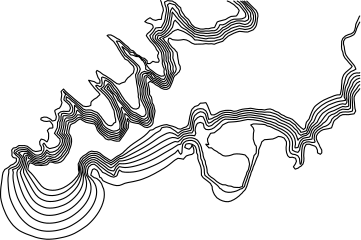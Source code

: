 <?xml version="1.0"?>
<!DOCTYPE ipe SYSTEM "ipe.dtd">
<ipe version="70218" creator="Ipe 7.2.20">
<info created="D:20210401172411" modified="D:20210423152929"/>
<ipestyle name="bettinacolors">
<color name="Bettina blue" value="0 0.4 0.796"/>
<color name="Bettina green" value="0.282 0.557 0"/>
<color name="Bettina yellow" value="1 0.604 0"/>
<color name="Bettina red" value="0.836 0 0.289"/>
</ipestyle>
<ipestyle name="tuecolors">
<color name="TUe red" value="0.967 0.192 0.192"/>
<color name="TUe cyan" value="0 0.635 0.871"/>
<color name="TUe blue" value="0 0.4 0.8"/>
<color name="TUe green" value="0.518 0.824 0"/>
<color name="TUe orange" value="1 0.604 0"/>
<color name="TUe darkred" value="0.839 0 0.29"/>
<color name="TUe darkpink" value="0.839 0 0.482"/>
<color name="TUe purple" value="0.678 0.125 0.678"/>
<color name="TUe darkblue" value="0.063 0.063 0.451"/>
<color name="TUe yellow" value="1 0.867 0"/>
<color name="TUe lime" value="0.808 0.875 0"/>
<color name="TUe aqua" value="0 0.675 0.51"/>
<color name="TUe marine" value="0 0.573 0.71"/>
</ipestyle>
<ipestyle name="extendedcolors">
<color name="CB light blue" value="0.651 0.807 0.89"/>
<color name="CB dark blue" value="0.121 0.47 0.705"/>
<color name="CB light green" value="0.698 0.874 0.541"/>
<color name="CB dark green" value="0.2 0.627 0.172"/>
<color name="CB light red" value="0.984 0.603 0.6"/>
<color name="CB dark red" value="0.89 0.102 0.109"/>
<color name="CB light orange" value="0.992 0.749 0.435"/>
<color name="CB dark orange" value="1 0.498 0"/>
<color name="CB light purple" value="0.792 0.698 0.839"/>
<color name="CB dark purple" value="0.415 0.239 0.603"/>
<color name="CB yellow" value="1 1 0.6"/>
<color name="CB brown" value="0.694 0.349 0.157"/>
<color name="CART 1" value="0.145 0.737 0.612"/>
<color name="CART 2" value="0.533 0.78 0.396"/>
<color name="CART 3" value="0.561 0.737 0.757"/>
<color name="CART 4" value="0.604 0.839 0.741"/>
<color name="CART 5" value="0.706 0.592 0.506"/>
<color name="CART 6" value="0.733 0.718 0.349"/>
<color name="CART 7" value="0.831 0.878 0.353"/>
<color name="CART 8" value="0.835 0.725 0.541"/>
<color name="CART 9" value="0.867 0.529 0.475"/>
<color name="CART 10" value="0.996 0.965 0.608"/>
<color name="CART 11" value="0.996 0.859 0.706"/>
<color name="CART 12" value="0.98 0.714 0.58"/>
<color name="CART 13" value="1 0.8 0.302"/>
<color name="Gray 0.0" value="0"/>
<color name="Gray 0.1" value="0.1"/>
<color name="Gray 0.2" value="0.2"/>
<color name="Gray 0.3" value="0.3"/>
<color name="Gray 0.4" value="0.4"/>
<color name="Gray 0.5" value="0.5"/>
<color name="Gray 0.6" value="0.6"/>
<color name="Gray 0.7" value="0.7"/>
<color name="Gray 0.8" value="0.8"/>
<color name="Gray 0.9" value="0.9"/>
<color name="Gray 1.0" value="1"/>
<dashstyle name="W dashed normal" value="[1 1.7] 0"/>
<dashstyle name="W dashed heavier" value="[2 3] 0"/>
<dashstyle name="W dashed fat" value="[3 5.1] 0"/>
<dashstyle name="W dashed ultrafat" value="[5 8.5] 0"/>
<dashstyle name="W dot normal" value="[0.01 0.8] 0"/>
<dashstyle name="W dot heavier" value="[0.01 1.6] 0"/>
<dashstyle name="W dot fat" value="[0.01 2.4] 0"/>
<dashstyle name="W dot ultrafat" value="[0.01 4] 0"/>
</ipestyle>
<ipestyle name="grids">
<gridsize name="1 pt" value="1"/>
<gridsize name="2 pts" value="2"/>
<gridsize name="4 pts" value="4"/>
<gridsize name="8 pts (~3 mm)" value="8"/>
<gridsize name="16 pts (~6 mm)" value="16"/>
<gridsize name="32 pts (~12 mm)" value="32"/>
<gridsize name="10 pts (~3.5 mm)" value="10"/>
<gridsize name="20 pts (~7 mm)" value="20"/>
<gridsize name="14 pts (~5 mm)" value="14"/>
<gridsize name="28 pts (~10 mm)" value="28"/>
<gridsize name="56 pts (~20 mm)" value="56"/>
<anglesize name="90 deg" value="90"/>
<anglesize name="60 deg" value="60"/>
<anglesize name="45 deg" value="45"/>
<anglesize name="30 deg" value="30"/>
<anglesize name="22.5 deg" value="22.5"/>
<anglesize name="10 deg" value="10"/>
<anglesize name="5 deg" value="5"/>
</ipestyle>
<ipestyle name="sizes">
<pen name="heavier" value="0.8"/>
<pen name="fat" value="1.2"/>
<pen name="ultrafat" value="2"/>
<pen name="1" value="1"/>
<pen name="2" value="2"/>
<pen name="3" value="3"/>
<pen name="4" value="4"/>
<pen name="5" value="5"/>
<pen name="6" value="6"/>
<pen name="7" value="7"/>
<pen name="8" value="8"/>
<pen name="9" value="9"/>
<pen name="10" value="10"/>
<symbolsize name="large" value="5"/>
<symbolsize name="1" value="1"/>
<symbolsize name="2" value="2"/>
<symbolsize name="3" value="3"/>
<symbolsize name="4" value="4"/>
<symbolsize name="5" value="5"/>
<symbolsize name="6" value="6"/>
<symbolsize name="7" value="7"/>
<symbolsize name="8" value="8"/>
<symbolsize name="9" value="9"/>
<symbolsize name="10" value="10"/>
<symbolsize name="small" value="2"/>
<symbolsize name="tiny" value="1.1"/>
<arrowsize name="large" value="10"/>
<arrowsize name="small" value="5"/>
<arrowsize name="tiny" value="3"/>
</ipestyle>
<ipestyle name="text">
<textsize name="large" value="\large"/>
<textsize name="small" value="\small"/>
<textsize name="tiny" value="\tiny"/>
<textsize name="Large" value="\Large"/>
<textsize name="LARGE" value="\LARGE"/>
<textsize name="huge" value="\huge"/>
<textsize name="Huge" value="\Huge"/>
<textsize name="footnote" value="\footnotesize"/>
<textstyle name="center" begin="\begin{center}" end="\end{center}"/>
<textstyle name="itemize" begin="\begin{itemize}" end="\end{itemize}"/>
<textstyle name="item" begin="\begin{itemize}\item{}" end="\end{itemize}"/>
</ipestyle>
<ipestyle name="transparency">
<opacity name="10%" value="0.1"/>
<opacity name="20%" value="0.2"/>
<opacity name="30%" value="0.3"/>
<opacity name="40%" value="0.4"/>
<opacity name="50%" value="0.5"/>
<opacity name="60%" value="0.6"/>
<opacity name="70%" value="0.7"/>
<opacity name="80%" value="0.8"/>
<opacity name="90%" value="0.9"/>
</ipestyle>
<ipestyle name="trimmed">
<symbol name="arrow/arc(spx)">
<path stroke="sym-stroke" fill="sym-stroke" pen="sym-pen">
0 0 m
-1 0.333 l
-1 -0.333 l
h
</path>
</symbol>
<symbol name="arrow/farc(spx)">
<path stroke="sym-stroke" fill="white" pen="sym-pen">
0 0 m
-1 0.333 l
-1 -0.333 l
h
</path>
</symbol>
<symbol name="arrow/ptarc(spx)">
<path stroke="sym-stroke" fill="sym-stroke" pen="sym-pen">
0 0 m
-1 0.333 l
-0.8 0 l
-1 -0.333 l
h
</path>
</symbol>
<symbol name="arrow/fptarc(spx)">
<path stroke="sym-stroke" fill="white" pen="sym-pen">
0 0 m
-1 0.333 l
-0.8 0 l
-1 -0.333 l
h
</path>
</symbol>
<symbol name="mark/circle(sx)" transformations="translations">
<path fill="sym-stroke">
0.6 0 0 0.6 0 0 e
0.4 0 0 0.4 0 0 e
</path>
</symbol>
<symbol name="mark/disk(sx)" transformations="translations">
<path fill="sym-stroke">
0.6 0 0 0.6 0 0 e
</path>
</symbol>
<symbol name="mark/fdisk(sfx)" transformations="translations">
<group>
<path fill="sym-fill">
0.5 0 0 0.5 0 0 e
</path>
<path fill="sym-stroke" fillrule="eofill">
0.6 0 0 0.6 0 0 e
0.4 0 0 0.4 0 0 e
</path>
</group>
</symbol>
<symbol name="mark/box(sx)" transformations="translations">
<path fill="sym-stroke" fillrule="eofill">
-0.6 -0.6 m
0.6 -0.6 l
0.6 0.6 l
-0.6 0.6 l
h
-0.4 -0.4 m
0.4 -0.4 l
0.4 0.4 l
-0.4 0.4 l
h
</path>
</symbol>
<symbol name="mark/square(sx)" transformations="translations">
<path fill="sym-stroke">
-0.6 -0.6 m
0.6 -0.6 l
0.6 0.6 l
-0.6 0.6 l
h
</path>
</symbol>
<symbol name="mark/fsquare(sfx)" transformations="translations">
<group>
<path fill="sym-fill">
-0.5 -0.5 m
0.5 -0.5 l
0.5 0.5 l
-0.5 0.5 l
h
</path>
<path fill="sym-stroke" fillrule="eofill">
-0.6 -0.6 m
0.6 -0.6 l
0.6 0.6 l
-0.6 0.6 l
h
-0.4 -0.4 m
0.4 -0.4 l
0.4 0.4 l
-0.4 0.4 l
h
</path>
</group>
</symbol>
<symbol name="mark/cross(sx)" transformations="translations">
<group>
<path fill="sym-stroke">
-0.43 -0.57 m
0.57 0.43 l
0.43 0.57 l
-0.57 -0.43 l
h
</path>
<path fill="sym-stroke">
-0.43 0.57 m
0.57 -0.43 l
0.43 -0.57 l
-0.57 0.43 l
h
</path>
</group>
</symbol>
<symbol name="arrow/fnormal(spx)">
<path stroke="sym-stroke" fill="white" pen="sym-pen">
0 0 m
-1 0.333 l
-1 -0.333 l
h
</path>
</symbol>
<symbol name="arrow/pointed(spx)">
<path stroke="sym-stroke" fill="sym-stroke" pen="sym-pen">
0 0 m
-1 0.333 l
-0.8 0 l
-1 -0.333 l
h
</path>
</symbol>
<symbol name="arrow/fpointed(spx)">
<path stroke="sym-stroke" fill="white" pen="sym-pen">
0 0 m
-1 0.333 l
-0.8 0 l
-1 -0.333 l
h
</path>
</symbol>
<symbol name="arrow/linear(spx)">
<path stroke="sym-stroke" pen="sym-pen">
-1 0.333 m
0 0 l
-1 -0.333 l
</path>
</symbol>
<symbol name="arrow/fdouble(spx)">
<path stroke="sym-stroke" fill="white" pen="sym-pen">
0 0 m
-1 0.333 l
-1 -0.333 l
h
-1 0 m
-2 0.333 l
-2 -0.333 l
h
</path>
</symbol>
<symbol name="arrow/double(spx)">
<path stroke="sym-stroke" fill="sym-stroke" pen="sym-pen">
0 0 m
-1 0.333 l
-1 -0.333 l
h
-1 0 m
-2 0.333 l
-2 -0.333 l
h
</path>
</symbol>
<tiling name="falling" angle="-60" step="4" width="1"/>
<tiling name="rising" angle="30" step="4" width="1"/>
</ipestyle>
<page>
<layer name="alpha"/>
<view layers="alpha" active="alpha"/>
<path layer="alpha" matrix="0.230497 0 0 0.230497 248.817 499.103" stroke="black" cap="1">
283.998 610.31 m
284.991 608.243 l
285.118 607.86 l
286.114 603.5 l
287.767 599.14 l
288.4 594.78 l
286.921 590.42 l
285.871 586.06 l
285.256 581.7 l
284.991 580.821 l
280.631 580.783 l
276.271 579.357 l
271.911 580.496 l
270.094 581.7 l
267.551 583.448 l
264.591 581.7 l
263.191 580.864 l
259.328 577.34 l
263.191 575.31 l
267.551 574.278 l
270.514 572.98 l
271.911 571.19 l
272.552 568.62 l
271.911 567.316 l
269.566 564.26 l
267.551 562.007 l
265.078 559.9 l
263.191 558.276 l
261.666 555.54 l
263.191 553.289 l
264.652 551.18 l
267.551 547.223 l
267.817 546.82 l
271.911 542.658 l
272.117 542.46 l
275.537 538.1 l
276.271 536.975 l
277.502 533.741 l
280.631 529.897 l
280.887 529.381 l
280.631 527.053 l
279.343 525.021 l
279.742 520.661 l
280.631 519.841 l
281.887 516.301 l
280.631 514.021 l
276.271 513.946 l
271.911 515.417 l
267.551 511.947 l
267.54 511.941 l
263.191 511.849 l
263.145 511.941 l
262.895 516.301 l
258.831 520.035 l
255.619 520.661 l
254.471 521.352 l
250.111 524.58 l
248.405 525.021 l
245.751 526.802 l
243.605 529.381 l
241.391 531.667 l
237.031 533.226 l
236.613 533.741 l
232.842 538.1 l
232.671 538.257 l
228.311 541.591 l
227.503 542.46 l
223.951 545.583 l
222.573 546.82 l
219.592 549.376 l
215.781 551.18 l
215.232 551.619 l
210.872 554.396 l
208.417 555.54 l
206.512 556.546 l
202.152 556.553 l
200.43 555.54 l
202.152 554.154 l
205.026 551.18 l
206.512 549.766 l
210.186 546.82 l
210.872 546.151 l
213.373 542.46 l
215.232 539.87 l
216.287 538.1 l
218.616 533.741 l
219.592 532.463 l
221.463 529.381 l
223.951 525.301 l
224.105 525.021 l
227.28 520.661 l
228.311 518.955 l
232.671 516.919 l
233.353 516.301 l
237.031 512.226 l
237.384 511.941 l
241.391 507.976 l
241.756 507.581 l
242.847 503.221 l
241.844 498.861 l
241.391 497.137 l
238.269 494.501 l
237.031 493.013 l
233.466 490.141 l
232.671 489.566 l
229.713 485.781 l
228.311 483.246 l
223.951 481.871 l
222.846 481.421 l
219.592 479.657 l
215.232 480.679 l
214.516 481.421 l
210.872 483.966 l
208.463 485.781 l
206.512 487.369 l
202.152 490.067 l
202.022 490.141 l
197.792 493.017 l
194.718 494.501 l
193.432 495.383 l
189.072 498.778 l
188.857 498.861 l
184.712 501.226 l
183.346 498.861 l
184.712 494.591 l
184.746 494.501 l
186.293 490.141 l
189.072 486.011 l
189.19 485.781 l
189.19 481.421 l
189.072 481.224 l
184.712 481.075 l
183.875 481.421 l
180.352 483.689 l
175.992 484.74 l
172.041 485.781 l
171.632 485.871 l
171.574 485.781 l
171.632 485.701 l
174.395 481.421 l
175.992 479.266 l
177.864 477.061 l
180.352 473.833 l
181.38 472.701 l
184.712 468.998 l
185.744 468.341 l
189.072 464.142 l
189.211 463.981 l
189.072 463.19 l
185.229 459.621 l
184.712 458.865 l
180.352 456.322 l
179.059 455.261 l
175.992 452.676 l
175.245 450.901 l
175.012 446.541 l
171.632 445.175 l
167.272 444.708 l
162.912 445.528 l
161.839 446.541 l
158.552 449.049 l
156.257 450.901 l
154.192 452.506 l
150.937 455.261 l
149.832 456.109 l
145.82 459.621 l
145.472 459.924 l
141.112 463.607 l
140.683 463.981 l
136.752 467.52 l
135.902 468.341 l
132.392 472.124 l
128.594 468.341 l
129.637 463.981 l
129.165 459.621 l
128.469 455.261 l
129.99 450.901 l
128.648 446.541 l
128.032 445.295 l
125.966 442.181 l
123.672 441.535 l
119.312 439.181 l
118.619 437.821 l
119.312 435.575 l
119.819 433.461 l
121.216 429.101 l
120.476 424.742 l
119.312 423.183 l
114.952 422.155 l
112.381 424.742 l
110.593 425.878 l
106.233 428.074 l
101.873 428.316 l
97.5127 426.951 l
96.838 424.742 l
97.5127 423.827 l
101.873 421.943 l
106.233 421.442 l
110.593 422.211 l
112.439 420.382 l
114.952 416.976 l
115.486 416.022 l
115.795 411.662 l
114.952 411.245 l
110.593 410.98 l
107.068 407.302 l
109.078 402.942 l
109.137 398.582 l
108.905 394.222 l
106.889 389.862 l
106.233 389.52 l
106.02 389.862 l
101.873 392.785 l
97.5127 393.924 l
95.0839 389.862 l
95.4846 385.502 l
97.5127 382.002 l
97.8571 381.142 l
97.8652 376.782 l
97.5127 376.097 l
93.1527 375.073 l
88.7927 374.484 l
84.4328 375.991 l
83.4498 376.782 l
80.0728 379.579 l
77.9726 381.142 l
75.7129 382.78 l
71.3529 383.81 l
66.9929 383.711 l
62.633 383.87 l
58.8137 381.142 l
58.273 380.759 l
53.9131 379.932 l
51.4159 376.782 l
51.9594 372.422 l
51.727 368.062 l
53.9131 365.052 l
58.273 364.166 l
58.8045 363.702 l
58.7459 359.342 l
58.273 358.428 l
54.3922 354.982 l
53.9131 354.758 l
49.5531 352.88 l
47.3108 350.622 l
45.1931 349.145 l
40.8332 346.591 l
40.4916 346.262 l
38.0062 341.902 l
37.0605 337.542 l
36.5419 333.182 l
36.4732 332.576 l
35.9483 328.822 l
35.4098 324.462 l
34.7667 320.102 l
34.3307 315.743 l
34.0946 311.383 l
34.053 307.023 l
34.2043 302.663 l
34.9943 298.303 l
36.0392 293.943 l
36.4732 292.448 l
37.2935 289.583 l
38.7995 285.223 l
40.623 280.863 l
40.8332 280.343 l
42.4684 276.503 l
44.7101 272.143 l
45.1931 271.313 l
47.2979 267.783 l
49.5531 264.554 l
50.3556 263.423 l
53.8884 259.063 l
53.9131 259.039 l
58.273 254.98 l
58.5896 254.703 l
62.633 251.548 l
64.6564 250.343 l
66.9929 249.106 l
71.3529 247.058 l
73.9 245.983 l
75.7129 245.293 l
80.0728 243.716 l
84.4328 242.225 l
86.0181 241.623 l
88.7927 240.622 l
93.1527 239.46 l
97.5127 238.612 l
101.873 237.977 l
106.233 237.516 l
110.593 237.563 l
114.952 237.809 l
119.312 238.255 l
123.672 238.918 l
128.032 239.809 l
132.392 240.689 l
136.023 241.623 l
136.752 241.816 l
141.112 243.186 l
145.472 244.841 l
148.045 245.983 l
149.926 246.877 l
154.192 249.256 l
155.992 250.343 l
158.552 251.897 l
162.865 254.703 l
162.912 254.734 l
167.272 257.729 l
169.121 259.063 l
171.632 261.255 l
173.936 263.423 l
175.992 265.489 l
178.121 267.783 l
180.352 270.393 l
181.775 272.143 l
184.712 276.144 l
184.968 276.503 l
187.786 280.863 l
189.072 283.208 l
190.18 285.223 l
192.186 289.583 l
193.432 293.054 l
193.774 293.943 l
195.044 298.303 l
195.841 302.663 l
196.13 307.023 l
195.922 311.383 l
195.142 315.743 l
193.432 319.712 l
193.308 320.102 l
191.76 324.462 l
189.072 328.103 l
188.504 328.822 l
184.712 332.133 l
182.273 333.182 l
180.352 333.584 l
175.992 336.88 l
174.991 337.542 l
175.992 341.672 l
176.13 341.902 l
177.554 346.262 l
180.352 347.649 l
182.924 346.262 l
184.712 345.227 l
186.728 341.902 l
188.17 337.542 l
189.072 334.204 l
191.553 333.182 l
193.432 329.755 l
194.256 328.822 l
197.792 326.988 l
202.152 325.071 l
203.883 324.462 l
206.512 323.543 l
210.872 322.153 l
215.232 321.324 l
219.592 321.515 l
223.951 323.017 l
227.184 324.462 l
228.311 324.909 l
232.671 325.979 l
237.031 326.781 l
241.391 327.597 l
245.751 328.599 l
246.512 328.822 l
250.111 329.684 l
254.471 331.012 l
258.831 332.654 l
260.02 333.182 l
263.191 334.412 l
267.551 336.411 l
269.692 337.542 l
271.911 338.585 l
276.271 340.912 l
277.935 341.902 l
280.631 343.332 l
284.991 345.904 l
285.554 346.262 l
289.351 348.45 l
292.669 350.622 l
293.711 351.283 l
298.071 354.496 l
298.635 354.982 l
302.431 357.994 l
304.002 359.342 l
306.791 361.406 l
310.764 363.702 l
311.151 363.958 l
312.395 363.702 l
315.511 363.398 l
319.871 362.5 l
320.488 363.702 l
324.231 367.628 l
325.461 368.062 l
328.591 369.142 l
332.95 370.052 l
335.892 372.422 l
336.018 376.782 l
335.062 381.142 l
332.95 384.534 l
331.891 381.142 l
328.591 378.103 l
324.231 379.579 l
321.648 381.142 l
323.328 385.502 l
324.231 386.267 l
328.591 386.966 l
332.95 385.93 l
333.891 385.502 l
337.31 383.349 l
338.786 381.142 l
340.162 376.782 l
340.3 372.422 l
341.67 369.941 l
342.101 368.062 l
342.123 363.702 l
343.461 359.342 l
345.302 354.982 l
346.03 352.902 l
346.744 350.622 l
347.604 346.262 l
347.688 341.902 l
347.812 337.542 l
350.39 333.831 l
351.093 333.182 l
354.75 330.395 l
356.826 328.822 l
359.11 327.003 l
362.044 324.462 l
363.47 321.445 l
364.484 320.102 l
364.79 315.743 l
366.144 311.383 l
367.83 307.776 l
368.234 307.023 l
371.621 302.663 l
372.19 302.138 l
376.55 299.254 l
378.781 298.303 l
380.91 297.426 l
385.27 296.335 l
389.63 296.163 l
393.99 297.265 l
396.016 298.303 l
398.35 299.347 l
402.71 302.084 l
403.388 302.663 l
407.07 305.509 l
408.471 307.023 l
411.43 309.701 l
412.69 311.383 l
415.79 314.525 l
416.613 315.743 l
418.614 320.102 l
419.965 324.462 l
420.15 325.007 l
421.37 328.822 l
422.598 333.182 l
424.365 337.542 l
424.51 338.116 l
425.433 341.902 l
427.542 346.262 l
428.701 350.622 l
428.87 351.032 l
430.69 354.982 l
432.212 359.342 l
433.23 361.734 l
433.893 363.702 l
436.117 368.062 l
437.094 372.422 l
437.145 376.782 l
437.59 378.008 l
438.889 381.142 l
440.715 385.502 l
441.949 389.339 l
442.269 389.862 l
446.309 393.013 l
450.669 393.302 l
455.029 393.733 l
459.389 394.151 l
459.548 394.222 l
463.749 395.871 l
468.109 398.128 l
472.469 397.473 l
476.829 395.602 l
477.787 394.222 l
480.533 389.862 l
480.605 385.502 l
480.011 381.142 l
480.146 376.782 l
480.846 372.422 l
481.189 371.694 l
482.462 368.062 l
485.549 365.205 l
489.909 365.6 l
494.269 364.245 l
494.888 363.702 l
496.221 359.342 l
494.399 354.982 l
494.269 354.822 l
491.421 350.622 l
494.269 347.017 l
498.629 348.513 l
501.256 350.622 l
502.989 351.358 l
506.372 354.982 l
507.349 358.341 l
507.654 359.342 l
507.91 363.702 l
507.535 368.062 l
507.765 372.422 l
508.186 376.782 l
508.882 381.142 l
511.311 385.502 l
511.709 385.753 l
516.069 385.98 l
517.541 385.502 l
520.429 384.451 l
524.789 383.048 l
527.006 381.142 l
528.906 376.782 l
529.14 372.422 l
529.149 372.403 l
533.509 370.235 l
535.741 372.422 l
535.722 376.782 l
533.509 380.921 l
533.198 381.142 l
531.448 385.502 l
529.149 389.714 l
529.073 389.862 l
527.22 394.222 l
527.321 398.582 l
529.149 402.139 l
529.789 402.942 l
533.509 406.325 l
535.198 407.302 l
537.869 408.645 l
542.229 409.517 l
546.589 410.258 l
550.948 411.501 l
551.063 411.662 l
552.604 416.022 l
554.031 420.382 l
555.308 422.834 l
557.423 424.742 l
559.668 426.204 l
562.784 429.101 l
564.028 430.191 l
568.388 432.114 l
572.748 432.206 l
577.108 432.059 l
581.468 432.712 l
585.828 433.343 l
586.253 433.461 l
588.706 437.821 l
587.49 442.181 l
587.051 446.541 l
586.766 450.901 l
586.226 455.261 l
586.225 459.621 l
588.294 463.981 l
590.188 466.662 l
591.917 468.341 l
594.548 471.864 l
595.051 472.509 l
</path>
<path stroke="black" cap="1">
338.285 639.613 m
338.627 639.486 l
339.259 639.212 l
339.632 638.95 l
340.637 638.336 l
340.786 638.207 l
341.642 637.369 l
341.915 637.202 l
342.585 636.197 l
342.206 635.192 l
341.642 634.305 l
341.35 634.188 l
340.637 634.144 l
339.632 634.052 l
338.627 633.564 l
338.034 633.183 l
337.623 632.94 l
336.618 632.681 l
335.613 632.423 l
334.882 632.178 l
334.608 631.987 l
334.216 631.173 l
333.758 630.168 l
333.603 630.043 l
332.598 629.922 l
331.593 629.644 l
330.588 629.668 l
329.583 629.491 l
328.578 629.525 l
327.573 629.839 l
326.568 630.165 l
326.565 630.168 l
325.563 631.084 l
325.444 631.173 l
324.844 632.178 l
324.558 632.644 l
324.093 633.183 l
323.553 633.592 l
322.965 634.188 l
322.548 634.905 l
322.317 635.192 l
321.701 636.197 l
321.543 636.998 l
321.505 637.202 l
320.538 637.969 l
320.355 638.207 l
319.533 639.012 l
319.092 639.212 l
318.528 639.591 l
317.523 639.661 l
316.795 639.761 l
315.675 639.213 l
315.894 638.208 l
316.283 637.203 l
316.41 636.198 l
316.227 635.193 l
316.027 634.188 l
315.922 633.183 l
315.63 632.178 l
315.512 631.893 l
315.094 631.173 l
314.572 630.168 l
314.507 630.082 l
313.502 630.024 l
312.497 629.897 l
312.067 629.163 l
311.492 628.331 l
311.332 628.158 l
310.487 627.246 l
310.384 627.153 l
310.487 626.983 l
310.755 626.148 l
311.492 625.152 l
311.497 625.143 l
312.497 624.17 l
312.532 624.138 l
313.312 623.133 l
313.502 622.854 l
313.952 622.129 l
314.507 621.218 l
314.559 621.124 l
314.714 620.119 l
314.803 619.114 l
314.921 618.109 l
314.888 617.104 l
315.16 616.099 l
315.512 615.354 l
315.571 615.094 l
315.512 614.253 l
315.467 614.089 l
315.512 614.015 l
315.674 613.084 l
315.512 612.682 l
314.507 612.53 l
313.502 612.946 l
313.166 613.084 l
312.497 613.511 l
311.769 614.089 l
311.492 614.305 l
310.487 615.033 l
310.331 615.094 l
309.557 616.099 l
309.482 616.16 l
309.008 617.104 l
308.669 618.109 l
308.477 618.285 l
307.472 618.76 l
307.242 619.114 l
306.467 619.798 l
305.462 620.013 l
305.234 620.119 l
304.493 621.124 l
304.457 621.16 l
303.452 621.148 l
302.655 622.129 l
302.447 622.364 l
301.484 623.133 l
301.442 623.166 l
300.538 624.138 l
300.437 624.227 l
299.432 625.092 l
299.119 625.143 l
298.427 625.197 l
298.373 625.143 l
298.427 625.057 l
298.987 624.138 l
299.432 623.133 l
299.432 623.133 l
300.002 622.129 l
300.437 621.515 l
300.719 621.124 l
301.32 620.119 l
301.442 619.973 l
302.447 619.169 l
302.513 619.114 l
303.452 618.252 l
303.613 618.109 l
304.457 617.377 l
304.726 617.104 l
305.462 616.332 l
305.701 616.099 l
306.007 615.094 l
305.797 614.089 l
305.462 613.424 l
305.271 613.084 l
305.364 612.079 l
305.462 611.664 l
305.546 611.074 l
305.66 610.069 l
305.859 609.064 l
306.036 608.059 l
306.11 607.054 l
306.275 606.049 l
306.254 605.044 l
306.467 604.464 l
306.536 604.039 l
306.571 603.034 l
306.754 602.029 l
306.467 601.235 l
306.251 601.024 l
305.462 600.695 l
304.457 600.854 l
304.187 601.024 l
303.452 601.571 l
303.16 602.029 l
302.447 602.797 l
302.203 603.034 l
301.442 603.83 l
301.286 604.039 l
300.634 605.044 l
300.437 605.281 l
299.976 606.049 l
299.432 606.978 l
299.392 607.054 l
298.697 608.059 l
298.427 608.395 l
297.857 609.064 l
297.422 609.512 l
297.045 610.069 l
296.417 610.586 l
295.766 611.074 l
295.412 611.338 l
294.407 611.904 l
293.81 612.079 l
293.402 612.239 l
293.044 612.079 l
293.104 611.074 l
293.284 610.069 l
293.001 609.064 l
292.398 608.733 l
291.928 609.064 l
291.393 609.319 l
290.895 609.064 l
291.393 608.506 l
291.703 608.059 l
292.398 607.527 l
292.918 607.054 l
293.402 606.541 l
293.98 606.049 l
294.407 605.579 l
294.833 605.044 l
295.412 604.347 l
295.657 604.039 l
296.171 603.034 l
296.417 602.603 l
296.638 602.029 l
297.088 601.024 l
297.422 600.421 l
297.54 600.019 l
297.685 599.014 l
297.828 598.009 l
298.078 597.005 l
298.139 596 l
297.422 595.619 l
297.004 594.995 l
296.417 594.684 l
295.412 594.896 l
295.279 594.995 l
294.407 595.762 l
294.264 596 l
293.521 597.005 l
293.402 597.102 l
292.802 598.009 l
292.398 598.421 l
291.986 599.014 l
291.393 599.493 l
290.388 599.875 l
290.081 600.019 l
289.383 600.345 l
288.378 600.41 l
287.373 600.342 l
286.368 600.754 l
286.09 601.024 l
285.363 601.726 l
285.005 602.029 l
284.358 602.579 l
283.921 603.034 l
283.353 603.542 l
282.679 604.039 l
282.348 604.333 l
281.566 605.044 l
281.343 605.235 l
280.41 606.049 l
280.338 606.114 l
279.365 607.054 l
279.333 607.089 l
279.299 607.054 l
279.333 606.928 l
280.104 606.049 l
279.644 605.044 l
279.457 604.039 l
280.338 603.237 l
280.599 603.034 l
281.343 602.287 l
281.542 602.029 l
281.84 601.024 l
281.468 600.019 l
281.343 599.918 l
280.338 599.857 l
279.333 599.919 l
278.328 599.719 l
277.401 599.014 l
277.766 598.009 l
277.687 597.005 l
277.323 596.209 l
277.163 596 l
277.185 594.995 l
277.076 593.99 l
276.581 592.985 l
276.318 592.438 l
276.06 591.98 l
276.318 591.718 l
277.019 590.975 l
277.323 590.583 l
278.016 589.97 l
278.151 588.965 l
277.69 587.96 l
277.323 587.522 l
276.341 586.955 l
276.318 586.943 l
275.313 586.705 l
274.308 586.469 l
273.501 586.955 l
273.303 587.03 l
272.704 587.96 l
272.298 588.449 l
271.873 587.96 l
272.283 586.955 l
272.238 585.95 l
271.724 584.945 l
271.293 584.504 l
270.288 584.114 l
269.283 584.161 l
268.279 584.84 l
268.172 584.945 l
267.274 585.711 l
267.028 585.95 l
266.269 586.587 l
265.264 586.82 l
264.259 586.767 l
263.254 586.754 l
262.249 586.041 l
261.808 585.95 l
261.469 584.945 l
262.249 584.064 l
262.451 583.94 l
263.254 583.229 l
263.467 582.935 l
263.361 581.93 l
263.254 581.645 l
262.853 580.925 l
262.249 580.229 l
261.557 579.92 l
261.244 579.821 l
260.239 579.402 l
259.6 578.915 l
259.631 577.91 l
259.482 576.905 l
259.359 575.9 l
259.335 574.895 l
259.393 573.891 l
259.443 572.886 l
259.529 571.881 l
259.654 570.876 l
259.823 569.871 l
260.04 568.866 l
260.239 568.281 l
260.382 567.861 l
260.777 566.856 l
261.244 565.855 l
261.246 565.851 l
261.762 564.846 l
262.249 564.029 l
262.362 563.841 l
262.969 562.836 l
263.254 562.415 l
263.677 561.831 l
264.259 561.128 l
264.528 560.826 l
265.264 560.091 l
265.556 559.821 l
266.269 559.231 l
266.817 558.816 l
267.274 558.53 l
268.279 558.003 l
268.723 557.811 l
269.283 557.575 l
270.288 557.235 l
271.307 556.974 l
272.298 556.821 l
272.457 556.806 l
273.303 556.729 l
274.308 556.737 l
275.313 556.798 l
275.389 556.806 l
276.318 556.913 l
277.323 557.088 l
278.328 557.327 l
279.333 557.602 l
279.94 557.811 l
280.338 557.951 l
281.343 558.38 l
282.199 558.816 l
282.348 558.896 l
283.353 559.494 l
283.873 559.821 l
284.358 560.137 l
285.302 560.826 l
285.363 560.872 l
286.368 561.71 l
286.5 561.831 l
287.373 562.678 l
287.522 562.836 l
288.378 563.817 l
288.397 563.841 l
289.14 564.846 l
289.383 565.218 l
289.768 565.851 l
290.284 566.856 l
290.388 567.097 l
290.7 567.861 l
291.005 568.866 l
291.192 569.871 l
291.258 570.876 l
291.192 571.881 l
290.975 572.886 l
290.568 573.891 l
290.388 574.135 l
289.953 574.895 l
289.383 575.49 l
289.104 575.9 l
288.378 576.473 l
288.081 576.905 l
287.923 577.91 l
288.029 578.915 l
288.378 579.884 l
288.407 579.92 l
289.383 580.722 l
290.388 580.879 l
291.393 580.138 l
291.624 579.92 l
292.398 579.101 l
292.643 578.915 l
293.402 577.928 l
293.424 577.91 l
294.407 577.521 l
295.412 576.923 l
295.446 576.905 l
296.417 576.438 l
297.422 576.201 l
298.427 576.615 l
298.655 576.905 l
298.994 577.91 l
299.432 578.767 l
300.437 578.134 l
301.442 577.992 l
302.447 577.968 l
303.452 577.993 l
304.457 578.077 l
305.462 578.223 l
306.467 578.434 l
307.472 578.709 l
308.093 578.915 l
308.477 579.033 l
309.482 579.391 l
310.487 579.806 l
310.738 579.92 l
311.492 580.232 l
312.497 580.69 l
312.97 580.925 l
313.502 581.187 l
314.507 581.736 l
314.831 581.93 l
315.512 582.333 l
316.447 582.935 l
316.517 582.978 l
317.521 583.625 l
318 583.94 l
318.526 584.265 l
319.531 584.913 l
319.573 584.945 l
320.508 585.95 l
320.536 585.977 l
320.572 585.95 l
321.041 584.945 l
321.541 584.422 l
321.962 584.945 l
322.024 585.95 l
322.082 586.955 l
322.231 587.96 l
322.546 588.496 l
323.107 588.965 l
323.551 589.223 l
324.556 589.431 l
325.561 589.414 l
326.566 589.072 l
326.728 588.965 l
327.571 588.165 l
327.694 587.96 l
328.079 586.955 l
328.288 585.95 l
328.538 584.945 l
328.576 584.666 l
328.661 583.94 l
328.762 582.935 l
329.235 581.93 l
329.42 580.925 l
329.581 580.533 l
329.841 579.92 l
330.011 578.915 l
330.027 577.91 l
330.208 576.905 l
330.586 576.548 l
331.434 575.9 l
331.591 575.777 l
332.596 574.979 l
332.711 574.895 l
333.601 574.165 l
333.944 573.891 l
334.606 573.343 l
335.065 572.886 l
335.611 572.155 l
336.153 571.881 l
336.616 571.425 l
337.621 570.92 l
337.879 570.876 l
338.626 570.743 l
339.631 570.768 l
340.159 570.876 l
340.635 570.95 l
341.64 571.249 l
342.645 571.72 l
342.87 571.881 l
343.65 572.094 l
344.49 572.886 l
344.655 573.599 l
344.734 573.891 l
345.121 574.895 l
345.482 575.9 l
345.66 576.592 l
345.746 576.905 l
346.104 577.91 l
346.588 578.915 l
346.665 579.303 l
346.811 579.92 l
347.19 580.925 l
347.366 581.93 l
347.667 582.935 l
347.67 582.97 l
347.895 583.94 l
348.675 584.825 l
348.704 584.945 l
348.749 585.95 l
348.764 586.955 l
348.675 587.409 l
348.232 587.96 l
347.897 588.965 l
347.67 589.825 l
347.632 589.97 l
347.663 590.975 l
347.67 591.127 l
347.704 591.98 l
347.89 592.985 l
347.67 593.815 l
347.587 593.99 l
346.73 594.995 l
347.67 595.364 l
348.675 595.361 l
349.68 595.285 l
350.685 595.25 l
351.69 595.151 l
352.111 594.995 l
352.695 594.64 l
353.7 594.41 l
354.603 593.99 l
354.705 593.916 l
355.71 593.418 l
356.715 593.019 l
356.782 592.985 l
357.72 592.418 l
358.417 591.98 l
358.725 591.787 l
359.666 590.975 l
359.73 590.896 l
360.35 589.97 l
360.725 588.965 l
360.735 588.788 l
360.776 587.96 l
360.735 587.588 l
360.659 586.955 l
360.634 585.95 l
360.735 585.585 l
361.019 584.945 l
361.74 584.476 l
362.745 584.333 l
363.587 583.94 l
363.749 583.806 l
364.284 582.935 l
364.375 581.93 l
364.494 580.925 l
364.754 580.848 l
364.827 580.925 l
365.032 581.93 l
365.08 582.935 l
365.027 583.94 l
365.047 584.945 l
365.118 585.95 l
365.255 586.955 l
365.534 587.96 l
365.759 588.326 l
366.764 588.867 l
367.769 588.935 l
368.774 588.681 l
369.779 588.755 l
369.891 588.965 l
369.779 589.265 l
369.557 589.97 l
369.645 590.975 l
369.779 591.618 l
369.889 591.98 l
370.743 592.985 l
370.784 593.024 l
371.789 593.724 l
372.362 593.99 l
372.794 594.278 l
373.799 594.6 l
374.507 594.995 l
374.804 595.233 l
375.495 596 l
375.809 596.744 l
375.887 597.005 l
376.814 597.963 l
376.89 598.009 l
377.819 598.464 l
378.44 599.014 l
378.824 599.349 l
379.829 599.647 l
380.834 599.691 l
381.839 599.65 l
382.844 599.832 l
383.356 600.019 l
383.438 601.024 l
383.349 602.029 l
383.359 603.034 l
383.266 604.039 l
383.217 605.044 l
383.488 606.049 l
383.849 606.76 l
384.049 607.054 l
384.854 608.055 l
384.857 608.059 l
385.5 609.064 l
385.859 609.398 l
385.974 609.447 l
</path>
<path matrix="0.230497 0 0 0.230497 248.817 499.103" stroke="black" cap="1">
398.326 609.527 m
398.35 609.509 l
400.325 607.86 l
402.71 605.709 l
406.142 603.5 l
407.07 602.837 l
410.136 599.14 l
411.43 597.523 l
413.574 594.78 l
415.79 591.709 l
416.569 590.42 l
417.138 586.06 l
415.79 583.724 l
411.43 581.968 l
410.095 581.7 l
407.07 581.423 l
402.71 581.268 l
398.35 581.199 l
393.99 579.72 l
389.985 577.34 l
389.63 577.118 l
385.27 573.995 l
382.747 572.98 l
380.91 572.355 l
376.55 572.6 l
374.727 568.62 l
372.19 565.389 l
370.712 564.26 l
367.83 563.165 l
363.47 563.249 l
359.11 562.639 l
354.75 562.758 l
350.39 562.411 l
346.03 562.407 l
341.67 563.652 l
339.712 564.26 l
337.31 565.062 l
333.441 568.62 l
332.95 569.069 l
328.591 572.287 l
327.945 572.98 l
325.499 577.34 l
324.231 578.737 l
321.371 581.7 l
319.871 583.218 l
316.499 586.06 l
315.511 587.237 l
313.855 590.42 l
312.94 594.78 l
311.151 597.741 l
309.544 599.14 l
306.791 603.397 l
306.605 603.5 l
302.431 604.743 l
298.071 606.135 l
294.645 603.5 l
296.02 599.14 l
296.472 594.78 l
295.715 590.42 l
295.122 586.06 l
294.433 581.7 l
293.711 578.812 l
293.327 577.34 l
291.816 572.98 l
289.394 568.62 l
289.351 568.529 l
286.473 564.26 l
284.991 563.211 l
280.631 563.712 l
276.271 561.33 l
275.31 559.9 l
271.911 555.546 l
271.906 555.54 l
271.877 551.18 l
271.911 551.134 l
274.947 546.82 l
276.271 545.53 l
279.756 542.46 l
280.631 541.363 l
283.618 538.1 l
284.991 535.726 l
286.075 533.741 l
288.39 529.381 l
289.141 525.021 l
289.351 521.895 l
289.437 520.661 l
289.351 519.567 l
289.169 516.301 l
289.351 514.963 l
290.263 511.941 l
291.603 507.581 l
292.187 503.221 l
293.711 499.222 l
293.875 498.861 l
293.711 498.126 l
292.95 494.501 l
291.376 490.141 l
289.351 486.984 l
284.991 487.826 l
281.804 490.141 l
280.631 490.994 l
276.271 492.736 l
274.887 494.501 l
271.911 497.19 l
269.06 498.861 l
267.551 500.067 l
263.191 501.522 l
260.604 503.221 l
260.815 507.581 l
259.125 511.941 l
258.831 512.658 l
256.589 516.301 l
254.471 517.464 l
252.396 520.661 l
250.111 522.677 l
245.751 522.922 l
241.391 524.831 l
240.387 525.021 l
237.031 525.571 l
234.348 529.381 l
232.671 531.401 l
229.908 533.741 l
228.311 535.039 l
224.267 538.1 l
223.951 538.449 l
223.648 538.1 l
223.951 537.385 l
226.061 533.741 l
228.275 529.381 l
228.311 529.321 l
231.637 525.021 l
232.671 524.155 l
236.843 520.661 l
237.031 520.488 l
241.391 516.651 l
241.768 516.301 l
245.751 512.233 l
246.095 511.941 l
250.111 508.091 l
250.497 507.581 l
252.338 503.221 l
250.911 498.861 l
250.111 497.695 l
248.454 494.501 l
248.675 490.141 l
248.967 485.781 l
249.332 481.421 l
250.111 479.283 l
250.963 477.061 l
252.005 472.701 l
252.187 468.341 l
252.276 463.981 l
252.768 459.621 l
253.451 455.261 l
254.471 453.012 l
255.643 450.901 l
257.651 446.541 l
258.831 444.425 l
259.849 442.181 l
261.05 437.821 l
261.352 433.461 l
258.831 429.673 l
255.744 429.101 l
254.471 429.005 l
254.316 429.101 l
250.111 431.798 l
247.305 433.461 l
245.751 434.572 l
241.391 436.266 l
239.03 437.821 l
237.031 439.29 l
234.837 442.181 l
232.671 445.114 l
231.504 446.541 l
228.311 449.671 l
227.134 450.901 l
223.951 454.984 l
223.705 455.261 l
220.893 459.621 l
219.592 461.556 l
218.47 463.981 l
215.489 468.341 l
215.232 468.682 l
211.926 472.701 l
210.872 473.892 l
208.827 477.061 l
206.512 480.195 l
205.265 481.421 l
202.152 483.745 l
198.379 485.781 l
197.792 486.106 l
197.136 485.781 l
195.819 481.421 l
195.728 477.061 l
193.432 474.513 l
190.678 472.701 l
193.432 470.272 l
195.572 468.341 l
197.792 466.462 l
200.152 463.981 l
202.152 461.492 l
203.742 459.621 l
206.512 456.084 l
207.003 455.261 l
208.922 450.901 l
210.872 446.881 l
211.032 446.541 l
213.337 442.181 l
215.184 437.821 l
215.232 437.614 l
216.07 433.461 l
217.06 429.101 l
218.459 424.742 l
219.592 422.085 l
220.105 420.382 l
220.767 416.022 l
220.527 411.662 l
219.592 409.223 l
216.208 407.302 l
215.232 406.976 l
210.872 406.288 l
207.11 407.302 l
206.512 407.604 l
202.152 409.649 l
198.983 411.662 l
197.792 412.65 l
194.68 416.022 l
193.432 417.879 l
192.57 420.382 l
190.149 424.742 l
189.072 426.025 l
186.718 429.101 l
184.712 431.573 l
180.5 433.461 l
180.352 433.525 l
175.992 435.516 l
171.632 435.905 l
167.272 435.828 l
162.912 437.672 l
162.758 437.821 l
158.552 441.915 l
158.27 442.181 l
154.192 445.676 l
153.293 446.541 l
149.832 450.161 l
148.864 450.901 l
145.472 453.302 l
143.412 455.261 l
141.112 457.375 l
137.171 459.621 l
136.752 459.965 l
136.534 459.621 l
136.649 455.261 l
136.752 455.167 l
141.112 452.091 l
142.223 450.901 l
145.375 446.541 l
145.472 446.315 l
146.883 442.181 l
146.56 437.821 l
145.472 435.325 l
142.887 433.461 l
141.112 432.916 l
138.153 433.461 l
136.752 433.745 l
132.392 434.222 l
129.487 433.461 l
128.458 429.101 l
128.516 424.742 l
128.032 423.549 l
126.537 420.382 l
126.664 416.022 l
125.941 411.662 l
124.523 407.302 l
123.672 405.571 l
122.237 402.942 l
123.672 401.439 l
126.71 398.582 l
128.032 397.356 l
130.501 394.222 l
130.828 389.862 l
129.557 385.502 l
128.032 383.406 l
126.021 381.142 l
123.672 377.726 l
121.967 376.782 l
119.312 375.055 l
114.952 373.604 l
110.593 373.25 l
106.338 376.782 l
106.233 376.867 l
106.146 376.782 l
102.842 372.422 l
101.873 370.988 l
99.0225 368.062 l
97.5127 366.869 l
93.1527 365.683 l
88.7927 366.079 l
84.9045 368.062 l
84.4328 368.391 l
80.3438 372.422 l
80.0728 372.653 l
75.8406 376.782 l
75.7129 376.889 l
71.3529 377.633 l
66.9929 377.454 l
63.0531 376.782 l
62.633 376.687 l
58.273 373.498 l
57.51 372.422 l
58.273 371.56 l
62.633 368.934 l
63.5242 368.062 l
66.6581 363.702 l
65.9574 359.342 l
64.4622 354.982 l
62.633 351.516 l
61.8767 350.622 l
58.273 348.236 l
53.9131 346.718 l
52.8189 346.262 l
53.9131 342.055 l
53.9405 341.902 l
53.9131 341.592 l
53.4864 337.542 l
53.5403 333.182 l
53.9131 329.565 l
53.9924 328.822 l
54.7271 324.462 l
55.4935 320.102 l
56.4678 315.743 l
57.6402 311.383 l
58.273 309.302 l
58.9905 307.023 l
60.5206 302.663 l
62.5615 298.303 l
62.633 298.16 l
64.8409 293.943 l
66.9929 290.288 l
67.4265 289.583 l
70.3359 285.223 l
71.3529 283.832 l
73.6382 280.863 l
75.7129 278.315 l
77.3162 276.503 l
80.0728 273.668 l
81.9315 272.143 l
84.4328 270.23 l
88.578 267.783 l
88.7927 267.662 l
93.1527 265.684 l
97.5127 264.201 l
100.908 263.423 l
101.873 263.207 l
106.233 262.649 l
110.593 262.572 l
114.952 262.814 l
119.312 263.358 l
119.641 263.423 l
123.672 264.216 l
128.032 265.437 l
132.392 266.852 l
134.655 267.783 l
136.752 268.646 l
141.112 270.833 l
143.325 272.143 l
145.472 273.435 l
149.832 276.479 l
149.864 276.503 l
154.192 279.866 l
155.347 280.863 l
158.552 283.778 l
159.988 285.223 l
162.912 288.38 l
163.921 289.583 l
167.227 293.943 l
167.272 294.009 l
169.929 298.303 l
171.632 301.665 l
172.097 302.663 l
173.722 307.023 l
174.806 311.383 l
175.324 315.743 l
175.232 320.102 l
174.474 324.462 l
172.969 328.822 l
171.632 331.063 l
170.721 333.182 l
168.095 337.542 l
167.272 340.379 l
166.791 341.902 l
167.013 346.262 l
167.272 348.1 l
167.778 350.622 l
171.244 354.982 l
171.632 355.301 l
175.992 358.03 l
180.352 358.408 l
184.712 356.252 l
186.214 354.982 l
189.072 352.276 l
191.241 350.622 l
193.432 348.869 l
196.76 346.262 l
197.792 345.342 l
202.152 342.29 l
203.093 341.902 l
206.512 340.195 l
210.066 337.542 l
210.872 337.215 l
211.446 337.542 l
213.405 341.902 l
215.232 345.969 l
215.374 346.262 l
219.329 350.622 l
219.592 350.868 l
221.052 350.622 l
223.951 349.972 l
228.311 349.528 l
232.671 349.748 l
237.031 350.353 l
238.398 350.622 l
241.391 351.201 l
245.751 352.244 l
250.111 353.469 l
254.471 354.905 l
254.687 354.982 l
258.831 356.454 l
263.191 358.177 l
265.892 359.342 l
267.551 360.072 l
271.911 362.13 l
274.978 363.702 l
276.271 364.374 l
280.631 366.769 l
282.843 368.062 l
284.991 369.314 l
289.351 371.921 l
290.186 372.422 l
293.711 374.442 l
297.832 376.782 l
298.071 376.912 l
302.431 379.367 l
305.082 381.142 l
306.791 382.189 l
311.151 384.993 l
313.416 385.502 l
315.511 386.11 l
317.239 389.862 l
319.871 393.154 l
322.417 394.222 l
324.231 394.821 l
328.591 395.971 l
332.95 395.926 l
337.31 394.641 l
338.187 394.222 l
341.67 392.157 l
343.375 389.862 l
345.994 385.502 l
346.03 385.409 l
347.736 381.142 l
348.42 376.782 l
349.984 372.422 l
350.39 369.069 l
350.508 368.062 l
351.702 363.702 l
353.754 359.342 l
354.253 354.982 l
354.75 353.699 l
355.756 350.622 l
356.537 346.262 l
356.851 341.902 l
359.11 337.795 l
359.257 337.542 l
363.47 334.012 l
365.04 333.182 l
367.83 331.159 l
370.388 328.822 l
372.19 327.319 l
376.55 324.504 l
376.634 324.462 l
380.91 322.616 l
385.27 322.496 l
389.63 320.792 l
393.99 320.411 l
394.904 320.102 l
398.35 318.692 l
402.71 318.45 l
407.07 318.352 l
411.43 319.773 l
411.78 320.102 l
412.636 324.462 l
414.283 328.822 l
415.779 333.182 l
415.79 333.199 l
417.661 337.542 l
418.698 341.902 l
420.15 344.279 l
421.169 346.262 l
422.162 350.622 l
422.959 354.982 l
422.034 359.342 l
420.872 363.702 l
420.15 364.408 l
416.995 368.062 l
415.79 369.221 l
411.43 370.128 l
407.07 370.695 l
402.71 370.86 l
398.35 370.432 l
393.99 368.862 l
391.036 368.062 l
389.63 367.849 l
385.27 367.415 l
381.902 368.062 l
380.91 368.483 l
376.55 371.518 l
374.502 372.422 l
372.19 374.454 l
367.83 376.759 l
367.746 376.782 l
363.47 380.295 l
359.11 380.292 l
358.748 381.142 l
354.75 385.475 l
354.719 385.502 l
354.75 386.015 l
357.467 385.502 l
359.11 385.328 l
359.319 385.502 l
359.11 386.08 l
357.604 389.862 l
357.273 394.222 l
359.11 397.537 l
359.563 398.582 l
362.114 402.942 l
363.47 403.212 l
367.83 403.803 l
372.19 407.271 l
372.213 407.302 l
376.55 410.57 l
377.559 411.662 l
380.887 416.022 l
380.91 416.049 l
385.27 418.347 l
389.63 420.244 l
390.364 420.382 l
393.99 420.662 l
398.35 420.928 l
402.71 421.334 l
407.07 421.926 l
411.43 422.859 l
415.79 423.788 l
420.15 424.605 l
424.51 424.314 l
428.87 424.124 l
433.23 423.406 l
437.59 422.664 l
441.949 421.853 l
446.207 420.382 l
446.309 420.346 l
450.669 418.658 l
455.029 417.535 l
458.89 416.022 l
459.389 415.811 l
463.749 413.787 l
467.508 411.662 l
468.109 411.373 l
472.469 409.523 l
476.4 407.302 l
476.829 407.042 l
481.189 404.118 l
482.556 402.942 l
485.549 399.579 l
486.34 398.582 l
488.746 394.222 l
489.909 390.24 l
490.007 389.862 l
490.096 385.502 l
489.909 383.015 l
489.763 381.142 l
489.842 376.782 l
489.909 376.676 l
494.269 374.285 l
498.629 373.188 l
501.141 376.782 l
501.797 381.142 l
502.989 384.541 l
503.319 385.502 l
505.606 389.862 l
507.349 391.586 l
511.709 392.702 l
516.069 393.277 l
520.429 393.897 l
520.611 394.222 l
521.118 398.582 l
522.011 402.942 l
524.41 407.302 l
524.789 407.774 l
529.024 411.662 l
529.149 411.744 l
533.509 414.625 l
535.327 416.022 l
537.869 418.781 l
540.393 420.382 l
542.229 422.089 l
544.435 424.742 l
546.589 428.726 l
546.813 429.101 l
550.948 432.044 l
555.308 433.409 l
555.415 433.461 l
559.668 436.047 l
561.79 437.821 l
564.028 439.065 l
568.388 440.725 l
572.748 440.307 l
577.108 440.072 l
580.536 442.181 l
580.495 446.541 l
580.695 450.901 l
580.358 455.261 l
580.026 459.621 l
580.744 463.981 l
581.468 466.301 l
582.278 468.341 l
584.787 472.701 l
585.828 474.608 l
587.334 477.061 l
590.188 481.159 l
590.476 481.421 l
594.548 483.805 l
595.051 483.963 l
</path>
<path matrix="0.230497 0 0 0.230497 248.817 499.103" stroke="black" cap="1">
403.763 609.49 m
406.381 607.86 l
407.07 607.41 l
410.667 603.5 l
411.43 602.585 l
414.006 599.14 l
415.79 596.925 l
417.508 594.78 l
420.049 590.42 l
420.15 590.106 l
421.357 586.06 l
421.404 581.7 l
420.15 579.854 l
415.79 577.83 l
411.43 578.362 l
407.07 578.594 l
402.71 578.533 l
399.122 577.34 l
398.35 576.993 l
393.99 575.747 l
389.828 572.98 l
389.63 572.824 l
385.27 569.797 l
382.475 568.62 l
380.91 567.933 l
377.152 564.26 l
376.55 563.609 l
372.19 560.634 l
368.659 559.9 l
367.83 559.747 l
363.47 559.655 l
359.11 559.039 l
354.75 558.969 l
350.39 559.461 l
346.03 559.697 l
344.848 559.9 l
341.67 560.358 l
337.31 561.822 l
334.599 564.26 l
332.95 565.787 l
328.591 568.603 l
328.568 568.62 l
324.514 572.98 l
324.231 573.439 l
320.037 577.34 l
319.871 577.515 l
316.55 581.7 l
315.511 582.588 l
312.239 586.06 l
311.151 588.587 l
310.083 590.42 l
306.791 594.28 l
306.379 594.78 l
302.538 599.14 l
302.431 599.214 l
302.279 599.14 l
299.779 594.78 l
298.685 590.42 l
298.535 586.06 l
298.071 583.486 l
297.751 581.7 l
296.78 577.34 l
295.906 572.98 l
293.711 569.285 l
293.342 568.62 l
291.028 564.26 l
289.351 562.508 l
285.783 559.9 l
284.991 559.354 l
280.631 559.494 l
276.271 555.723 l
276.132 555.54 l
275.582 551.18 l
276.271 550.095 l
278.682 546.82 l
280.631 545.161 l
283.379 542.46 l
284.991 540.704 l
287.396 538.1 l
289.351 534.402 l
289.66 533.741 l
292.207 529.381 l
292.31 525.021 l
292.821 520.661 l
292.503 516.301 l
293.711 514.101 l
294.864 511.941 l
295.175 507.581 l
295.359 503.221 l
296.945 498.861 l
295.646 494.501 l
294.387 490.141 l
293.711 488.265 l
292.313 485.781 l
289.351 483.157 l
284.991 484.921 l
283.817 485.781 l
280.631 488.101 l
276.271 489.845 l
275.559 490.141 l
272.543 494.501 l
271.911 495.072 l
267.551 497.593 l
263.191 498.43 l
260.926 498.861 l
258.831 499.86 l
256.748 498.861 l
254.471 497.819 l
251.995 494.501 l
251.917 490.141 l
251.815 485.781 l
252.491 481.421 l
253.826 477.061 l
254.471 474.755 l
255.034 472.701 l
255.173 468.341 l
254.817 463.981 l
255.77 459.621 l
256.637 455.261 l
258.831 451.664 l
259.242 450.901 l
260.924 446.541 l
263.091 442.181 l
263.191 441.877 l
264.276 437.821 l
264.565 433.461 l
263.993 429.101 l
263.191 427.762 l
258.831 424.761 l
254.471 425.894 l
250.111 428.626 l
249.292 429.101 l
245.751 431.248 l
241.391 432.687 l
240.145 433.461 l
237.031 435.694 l
235.254 437.821 l
232.671 441.038 l
231.602 442.181 l
228.311 446.085 l
227.942 446.541 l
223.951 450.688 l
223.757 450.901 l
219.808 455.261 l
219.592 455.612 l
217.928 459.621 l
216.021 463.981 l
215.232 465.099 l
211.219 468.341 l
210.872 468.764 l
208.214 472.701 l
206.512 475.549 l
205.642 477.061 l
202.152 480.505 l
198.777 477.061 l
197.792 475.274 l
195.646 472.701 l
197.792 470.769 l
200.283 468.341 l
202.152 466.36 l
203.968 463.981 l
206.512 461.043 l
207.545 459.621 l
210.161 455.261 l
210.872 453.565 l
211.981 450.901 l
213.969 446.541 l
215.232 444.245 l
216.357 442.181 l
218.159 437.821 l
219.449 433.461 l
219.592 431.162 l
219.696 429.101 l
221.235 424.742 l
222.528 420.382 l
223.284 416.022 l
223.465 411.662 l
221.274 407.302 l
219.592 404.625 l
216.01 402.942 l
215.232 402.594 l
213.895 402.942 l
210.872 403.571 l
206.512 404.466 l
202.152 406.172 l
200.207 407.302 l
197.792 408.978 l
194.607 411.662 l
193.432 412.916 l
191.756 416.022 l
190.126 420.382 l
189.072 422.067 l
186.974 424.742 l
184.712 427.683 l
182.73 429.101 l
180.352 430.422 l
175.992 432.017 l
171.632 432.591 l
167.272 432.891 l
165.28 433.461 l
162.912 434.232 l
159.212 437.821 l
158.552 438.463 l
154.611 442.181 l
154.192 442.54 l
150.036 446.541 l
149.832 446.754 l
149.569 446.541 l
149.592 442.181 l
149.694 437.821 l
148.467 433.461 l
145.472 430.677 l
141.112 429.854 l
136.752 430.564 l
132.392 430.35 l
131.473 429.101 l
131.321 424.742 l
129.836 420.382 l
129.903 416.022 l
128.989 411.662 l
128.032 407.769 l
127.91 407.302 l
126.053 402.942 l
128.032 401.071 l
130.51 398.582 l
132.392 396.068 l
133.446 394.222 l
133.767 389.862 l
132.636 385.502 l
132.392 384.998 l
129.906 381.142 l
128.032 378.37 l
126.97 376.782 l
123.672 373.404 l
122.411 372.422 l
119.312 369.988 l
114.952 369.022 l
110.593 370.022 l
107.042 372.422 l
106.233 373.122 l
105.697 372.422 l
102.948 368.062 l
101.873 366.804 l
97.657 363.702 l
97.5127 363.622 l
93.1527 362.689 l
88.7927 363.466 l
88.2473 363.702 l
84.4328 365.511 l
81.5674 368.062 l
80.0728 369.538 l
77.7232 372.422 l
75.7129 374.393 l
71.3529 374.774 l
66.9929 374.612 l
62.633 372.866 l
62.0193 372.422 l
62.633 372.059 l
66.7191 368.062 l
66.9929 367.68 l
69.54 363.702 l
68.5566 359.342 l
67.4874 354.982 l
66.9929 353.73 l
65.4755 350.622 l
62.633 347.243 l
60.9701 346.262 l
59.5886 341.902 l
59.847 337.542 l
60.6533 333.182 l
61.7322 328.822 l
62.633 325.745 l
63.03 324.462 l
64.3233 320.102 l
65.8072 315.743 l
66.9929 312.596 l
67.4675 311.383 l
69.305 307.023 l
71.3529 302.694 l
71.3684 302.663 l
73.9445 298.303 l
75.7129 295.582 l
76.8338 293.943 l
80.0709 289.583 l
80.0728 289.58 l
84.1483 285.223 l
84.4328 284.945 l
88.7927 281.609 l
90.0486 280.863 l
93.1527 279.071 l
97.5127 277.16 l
99.5998 276.503 l
101.873 275.794 l
106.233 274.941 l
110.593 274.776 l
114.952 275.002 l
119.312 275.594 l
123.381 276.503 l
123.672 276.567 l
128.032 277.926 l
132.392 279.416 l
135.634 280.863 l
136.752 281.354 l
141.112 283.733 l
143.36 285.223 l
145.472 286.654 l
149.131 289.583 l
149.832 290.165 l
153.889 293.943 l
154.192 294.241 l
157.879 298.303 l
158.552 299.109 l
161.192 302.663 l
162.912 305.355 l
163.854 307.023 l
165.888 311.383 l
167.272 315.56 l
167.325 315.743 l
168.156 320.102 l
168.386 324.462 l
167.993 328.822 l
167.272 331.635 l
166.976 333.182 l
165.765 337.542 l
164.343 341.902 l
164.254 346.262 l
165.002 350.622 l
166.807 354.982 l
167.272 355.53 l
171.632 359.072 l
172.073 359.342 l
175.992 361.498 l
180.352 361.857 l
184.712 360.148 l
185.865 359.342 l
189.072 356.679 l
191.575 354.982 l
193.432 353.599 l
197.325 350.622 l
197.792 350.261 l
202.152 346.446 l
202.579 346.262 l
206.512 344.751 l
210.872 344.139 l
212.098 346.262 l
214.371 350.622 l
215.232 351.444 l
218.966 354.982 l
219.592 355.61 l
223.951 355.343 l
228.311 355.472 l
232.671 356.056 l
237.031 357.042 l
241.391 358.294 l
244.586 359.342 l
245.751 359.744 l
250.111 361.347 l
254.471 363.105 l
255.876 363.702 l
258.831 365.001 l
263.191 367.047 l
265.234 368.062 l
267.551 369.249 l
271.911 371.608 l
273.35 372.422 l
276.271 374.087 l
280.631 376.649 l
280.856 376.782 l
284.991 379.199 l
288.377 381.142 l
289.351 381.696 l
293.711 384.035 l
296.519 385.502 l
298.071 386.291 l
302.431 388.456 l
305.908 389.862 l
306.791 390.118 l
308.323 389.862 l
311.151 389.533 l
311.648 389.862 l
315.511 393.002 l
316.482 394.222 l
319.871 397.698 l
322.888 398.582 l
324.231 398.893 l
328.591 399.856 l
332.95 399.762 l
337.31 399.152 l
338.987 402.942 l
337.896 407.302 l
338.33 411.662 l
339.914 416.022 l
341.67 418.656 l
346.03 420.041 l
350.39 418.483 l
351.19 416.022 l
352.084 411.662 l
354.75 409.056 l
359.11 408.627 l
363.47 409.477 l
367.595 411.662 l
367.83 411.826 l
372.19 415.615 l
372.613 416.022 l
376.55 419.384 l
377.429 420.382 l
380.91 423.286 l
384.177 424.742 l
385.27 425.063 l
389.63 424.859 l
393.377 424.742 l
393.99 424.721 l
398.35 424.641 l
402.558 424.742 l
402.71 424.745 l
407.07 425.94 l
411.43 426.787 l
415.79 427.484 l
420.15 428.255 l
424.51 428.196 l
428.87 427.673 l
433.23 427.061 l
437.59 426.422 l
441.949 425.505 l
444.3 424.742 l
446.309 424.082 l
450.669 422.44 l
455.029 421.663 l
458.37 420.382 l
459.389 420 l
463.749 418.562 l
467.629 416.022 l
468.109 415.741 l
472.469 414.172 l
476.829 412.195 l
477.803 411.662 l
481.189 409.586 l
484.25 407.302 l
485.549 406.209 l
488.761 402.942 l
489.909 401.463 l
491.8 398.582 l
493.657 394.222 l
494.269 390.949 l
494.481 389.862 l
494.678 385.502 l
494.269 384.306 l
493.787 381.142 l
494.269 380.152 l
498.629 380.834 l
498.69 381.142 l
500.069 385.502 l
501.71 389.862 l
502.989 391.707 l
505.541 394.222 l
507.349 395.353 l
511.709 396.323 l
516.069 396.922 l
517.669 398.582 l
518.833 402.942 l
520.338 407.302 l
520.429 407.489 l
523.66 411.662 l
524.789 412.664 l
529.149 415.418 l
530.016 416.022 l
533.509 419.862 l
533.987 420.382 l
537.18 424.742 l
537.869 425.698 l
540.261 429.101 l
542.229 431.228 l
544.232 433.461 l
546.589 435.235 l
550.948 437.183 l
553.091 437.821 l
555.308 438.626 l
559.668 440.851 l
562.546 442.181 l
564.028 442.983 l
568.388 444.88 l
572.748 444.244 l
577.108 444.964 l
577.77 446.541 l
577.722 450.901 l
577.32 455.261 l
577.108 458.058 l
576.988 459.621 l
577.108 461.259 l
577.329 463.981 l
578.562 468.341 l
580.312 472.701 l
581.468 474.495 l
583.076 477.061 l
584.594 481.421 l
585.828 483.345 l
588.22 485.781 l
590.188 487.316 l
594.548 488.992 l
595.051 489.052 l
</path>
<path matrix="0.230497 0 0 0.230497 248.817 499.103" stroke="black" cap="1">
409.141 609.453 m
411.107 607.86 l
411.43 607.506 l
415.318 603.5 l
415.79 602.801 l
417.841 599.14 l
420.15 596.203 l
421.655 594.78 l
424.51 590.751 l
424.655 590.42 l
424.624 586.06 l
425.516 581.7 l
424.51 579.069 l
423.476 577.34 l
420.15 574.196 l
416.131 572.98 l
415.79 572.905 l
415.393 572.98 l
411.43 573.938 l
407.07 575.036 l
402.71 574.636 l
398.35 573.293 l
397.338 572.98 l
393.99 571.696 l
390.061 568.62 l
389.63 568.285 l
385.27 565.801 l
381.856 564.26 l
380.91 563.558 l
377.64 559.9 l
376.55 558.971 l
372.19 556.609 l
367.83 555.866 l
364.077 555.54 l
363.47 555.488 l
359.11 555.13 l
354.75 554.693 l
351.367 555.54 l
350.39 555.747 l
346.03 555.769 l
341.67 557.017 l
337.31 558.202 l
335.294 559.9 l
332.95 561.911 l
329.641 564.26 l
328.591 564.885 l
324.231 568.262 l
323.6 568.62 l
319.871 572.243 l
319.135 572.98 l
315.511 576.782 l
315.045 577.34 l
311.151 581.469 l
310.939 581.7 l
307.266 586.06 l
306.791 586.868 l
303.823 590.42 l
302.431 592.283 l
301.849 590.42 l
301.88 586.06 l
300.966 581.7 l
300.174 577.34 l
299.804 572.98 l
298.071 569.216 l
297.728 568.62 l
294.793 564.26 l
293.711 563.127 l
290.67 559.9 l
289.351 558.736 l
284.991 555.929 l
280.631 556.024 l
280.082 555.54 l
278.744 551.18 l
280.631 548.862 l
283.242 546.82 l
284.991 545.11 l
287.283 542.46 l
289.351 540.207 l
290.843 538.1 l
292.975 533.741 l
293.711 532.609 l
295.63 529.381 l
295.715 525.021 l
295.882 520.661 l
295.997 516.301 l
298.071 512.174 l
298.201 511.941 l
299.527 507.581 l
299.302 503.221 l
300.709 498.861 l
298.265 494.501 l
298.071 493.891 l
296.889 490.141 l
295.315 485.781 l
293.711 482.204 l
292.751 481.421 l
289.351 480.023 l
286.266 481.421 l
284.991 482.018 l
280.631 485.193 l
279.779 485.781 l
276.271 487.598 l
271.911 489.23 l
271.131 490.141 l
269.147 494.501 l
267.551 495.418 l
263.191 496.388 l
258.831 496.644 l
255.746 494.501 l
255.159 490.141 l
254.681 485.781 l
255.634 481.421 l
256.692 477.061 l
257.836 472.701 l
257.992 468.341 l
257.603 463.981 l
258.689 459.621 l
258.831 459.056 l
260.027 455.261 l
262.122 450.901 l
263.191 448.241 l
263.946 446.541 l
265.931 442.181 l
266.908 437.821 l
266.727 433.461 l
266.628 429.101 l
264.448 424.742 l
263.191 423.251 l
258.831 421.876 l
254.471 423.096 l
251.541 424.742 l
250.111 425.654 l
245.751 428.069 l
243.488 429.101 l
241.391 429.898 l
237.031 432.453 l
236.051 433.461 l
232.671 437.663 l
232.536 437.821 l
228.468 442.181 l
228.311 442.367 l
224.93 446.541 l
223.951 447.558 l
220.896 450.901 l
219.592 452.321 l
217.113 455.261 l
215.307 459.621 l
215.232 459.798 l
211.922 463.981 l
210.872 464.808 l
207.533 468.341 l
206.512 469.876 l
204.227 472.701 l
202.245 477.061 l
202.152 477.153 l
202.061 477.061 l
200.178 472.701 l
202.152 470.773 l
205.109 468.341 l
206.512 466.286 l
209.103 463.981 l
210.666 459.621 l
210.872 459.28 l
213.136 455.261 l
215.123 450.901 l
215.232 450.651 l
216.934 446.541 l
219.27 442.181 l
219.592 441.413 l
220.954 437.821 l
222.242 433.461 l
222.46 429.101 l
223.689 424.742 l
223.951 423.843 l
225.021 420.382 l
225.935 416.022 l
225.967 411.662 l
223.951 408.114 l
223.522 407.302 l
220.818 402.942 l
219.592 400.98 l
215.232 399.205 l
210.872 400.633 l
206.512 401.306 l
203.23 402.942 l
202.152 403.393 l
197.792 405.767 l
195.71 407.302 l
193.432 409.2 l
191.184 411.662 l
189.486 416.022 l
189.072 417.081 l
187.365 420.382 l
184.712 423.745 l
183.381 424.742 l
180.352 426.965 l
175.992 428.81 l
173.694 429.101 l
171.632 429.343 l
167.272 429.862 l
162.912 431.24 l
160.153 433.461 l
158.552 435.014 l
155.665 437.821 l
154.192 439.213 l
152.872 437.821 l
151.895 433.461 l
149.832 430.655 l
148.145 429.101 l
145.472 427.312 l
141.112 426.812 l
136.752 427.062 l
134.584 424.742 l
133.116 420.382 l
133.024 416.022 l
132.392 412.806 l
132.158 411.662 l
131.093 407.302 l
129.703 402.942 l
132.392 400.241 l
133.902 398.582 l
136.206 394.222 l
136.541 389.862 l
135.657 385.502 l
133.686 381.142 l
132.392 379.041 l
130.826 376.782 l
128.032 373.495 l
126.987 372.422 l
123.672 368.997 l
122.451 368.062 l
119.312 365.696 l
114.952 365.472 l
110.593 367.119 l
106.233 367.678 l
103.08 363.702 l
101.873 362.71 l
97.5127 360.525 l
93.1527 359.494 l
88.7927 360.896 l
84.4328 362.8 l
83.0659 363.702 l
80.0728 366.305 l
78.8697 368.062 l
75.7129 371.85 l
71.3529 371.583 l
69.4437 368.062 l
71.3529 365.179 l
72.3348 363.702 l
71.3529 360.557 l
71.0072 359.342 l
70.2008 354.982 l
68.6567 350.622 l
66.9929 347.221 l
66.252 346.262 l
64.8125 341.902 l
65.8764 337.542 l
66.9929 334.285 l
67.4115 333.182 l
69.1062 328.822 l
70.9714 324.462 l
71.3529 323.507 l
72.7799 320.102 l
74.7375 315.743 l
75.7129 313.701 l
76.8781 311.383 l
79.2385 307.023 l
80.0728 305.576 l
81.8502 302.663 l
84.4328 299.124 l
85.155 298.303 l
88.7927 294.657 l
89.7439 293.943 l
93.1527 291.516 l
96.7839 289.583 l
97.5127 289.202 l
101.873 287.524 l
106.233 286.441 l
110.593 286.155 l
114.952 286.304 l
119.312 286.859 l
123.672 287.831 l
128.032 289.264 l
128.913 289.583 l
132.392 290.823 l
136.752 292.923 l
141.112 295.588 l
144.674 298.303 l
145.472 298.929 l
149.512 302.663 l
149.832 302.973 l
153.471 307.023 l
154.192 307.885 l
156.725 311.383 l
158.552 314.315 l
159.311 315.743 l
161.21 320.102 l
162.496 324.462 l
162.912 326.906 l
163.176 328.822 l
163.327 333.182 l
163.389 337.542 l
162.912 338.964 l
162.034 341.902 l
161.641 346.262 l
162.358 350.622 l
162.912 353.282 l
163.35 354.982 l
167.016 359.342 l
167.272 359.567 l
171.632 362.81 l
173.4 363.702 l
175.992 364.871 l
180.352 365.318 l
184.712 363.806 l
184.875 363.702 l
189.072 360.876 l
191.145 359.342 l
193.432 357.706 l
197.596 354.982 l
197.792 354.83 l
202.152 351.433 l
203.221 350.622 l
206.512 348.923 l
209.601 350.622 l
210.872 351.542 l
214.533 354.982 l
215.232 355.512 l
219.05 359.342 l
219.592 359.772 l
223.951 359.814 l
228.311 360.599 l
232.671 361.855 l
237.031 363.419 l
237.788 363.702 l
241.391 365.158 l
245.751 367.032 l
248.066 368.062 l
250.111 369.022 l
254.471 371.127 l
257.049 372.422 l
258.831 373.345 l
263.191 375.686 l
265.152 376.782 l
267.551 378.153 l
271.911 380.722 l
272.612 381.142 l
276.271 383.386 l
279.709 385.502 l
280.631 386.088 l
284.991 388.738 l
286.987 389.862 l
289.351 391.186 l
293.711 393.378 l
295.576 394.222 l
298.071 395.281 l
302.431 396.436 l
306.791 396.084 l
311.151 394.681 l
315.511 397.794 l
316.277 398.582 l
319.871 401.511 l
324.231 402.343 l
326.369 402.942 l
328.591 403.566 l
332.95 403.556 l
335.163 407.302 l
335.251 411.662 l
335.747 416.022 l
336.604 420.382 l
337.31 422.604 l
339.237 424.742 l
341.67 427.354 l
345.065 429.101 l
346.03 429.6 l
348.688 429.101 l
350.39 428.74 l
352.328 424.742 l
354.129 420.382 l
354.75 418.206 l
355.77 416.022 l
359.11 413.737 l
363.47 415.06 l
364.734 416.022 l
367.83 418.747 l
369.958 420.382 l
372.19 421.492 l
376.154 424.742 l
376.55 425.021 l
380.91 427.553 l
385.27 428.71 l
389.63 428.593 l
393.99 428.153 l
398.35 427.752 l
402.71 427.832 l
405.834 429.101 l
407.07 429.602 l
411.43 430.21 l
415.79 430.875 l
420.15 431.631 l
424.51 431.775 l
428.87 431.157 l
433.23 430.493 l
437.59 429.849 l
441.949 429.205 l
442.418 429.101 l
446.309 428.139 l
450.669 426.754 l
455.029 426.087 l
459.389 425.076 l
460.489 424.742 l
463.749 423.648 l
468.109 420.642 l
468.568 420.382 l
472.469 418.676 l
476.829 417.043 l
479.078 416.022 l
481.189 414.934 l
485.549 412.033 l
486.054 411.662 l
489.909 407.857 l
490.449 407.302 l
494.269 403.443 l
494.604 402.942 l
496.442 398.582 l
497.903 394.222 l
498.629 392.096 l
499.698 394.222 l
502.989 396.181 l
506.954 398.582 l
507.349 398.786 l
511.709 399.854 l
515.522 402.942 l
516.069 404.009 l
517.425 407.302 l
519.426 411.662 l
520.429 413.216 l
523.68 416.022 l
524.789 416.928 l
528.593 420.382 l
529.149 421.62 l
530.702 424.742 l
533.104 429.101 l
533.509 429.657 l
536.432 433.461 l
537.869 434.845 l
542.109 437.821 l
542.229 437.899 l
546.589 440.648 l
549.869 442.181 l
550.948 442.754 l
555.308 444.59 l
559.668 446.4 l
559.969 446.541 l
564.028 448.209 l
568.388 449.055 l
572.748 448.225 l
574.833 450.901 l
575.071 455.261 l
573.894 459.621 l
574.011 463.981 l
575.096 468.341 l
576.301 472.701 l
577.108 474.465 l
578.528 477.061 l
580.084 481.421 l
581.468 484.8 l
582.02 485.781 l
585.605 490.141 l
585.828 490.354 l
590.188 492.669 l
594.548 493.175 l
595.051 493.143 l
</path>
<path matrix="0.230497 0 0 0.230497 248.817 499.103" stroke="black" cap="1">
412.298 609.432 m
413.772 607.86 l
415.79 605.81 l
418.021 603.5 l
420.15 600.563 l
421.724 599.14 l
424.51 596.464 l
425.89 594.78 l
427.947 590.42 l
428.87 587.253 l
429.196 586.06 l
429.008 581.7 l
428.87 580.76 l
428.191 577.34 l
425.786 572.98 l
424.51 571.561 l
420.15 569.722 l
415.79 569.155 l
411.43 570.054 l
407.07 570.844 l
402.71 569.593 l
399.061 568.62 l
398.35 568.443 l
393.99 566.828 l
390.506 564.26 l
389.63 563.776 l
385.27 561.607 l
383.22 559.9 l
380.91 557.284 l
378.807 555.54 l
376.55 553.874 l
372.19 552.518 l
367.83 551.459 l
363.47 551.59 l
359.11 551.506 l
357.757 551.18 l
354.75 550.471 l
350.393 551.18 l
350.39 551.181 l
346.03 551.92 l
341.67 553.121 l
337.31 553.758 l
335.615 555.54 l
332.95 557.842 l
329.77 559.9 l
328.591 560.755 l
324.489 564.26 l
324.231 564.46 l
319.871 566.671 l
316.799 568.62 l
315.511 569.911 l
313.017 572.98 l
311.151 575.212 l
308.829 577.34 l
306.791 579.631 l
304.793 577.34 l
303.728 572.98 l
302.584 568.62 l
302.431 568.441 l
299.495 564.26 l
298.071 562.396 l
295.712 559.9 l
293.711 558.296 l
290.542 555.54 l
289.351 554.9 l
284.991 552.992 l
282.267 551.18 l
284.991 549.006 l
287.104 546.82 l
289.351 544.292 l
291.275 542.46 l
293.711 538.599 l
293.96 538.1 l
296.483 533.741 l
298.071 530.706 l
298.931 529.381 l
299.388 525.021 l
299.066 520.661 l
299.886 516.301 l
302.123 511.941 l
302.431 511.061 l
303.604 507.581 l
303.275 503.221 l
304.142 498.861 l
302.431 496.795 l
300.787 494.501 l
299.386 490.141 l
298.071 486.491 l
297.814 485.781 l
296.349 481.421 l
293.711 478.043 l
289.351 477.214 l
284.991 479.005 l
281.703 481.421 l
280.631 482.197 l
276.271 485.225 l
274.32 485.781 l
271.911 486.44 l
268.744 490.141 l
267.551 492.162 l
263.191 494.294 l
258.831 491.978 l
258.321 490.141 l
257.81 485.781 l
258.496 481.421 l
258.831 480.045 l
259.548 477.061 l
260.683 472.701 l
260.918 468.341 l
260.645 463.981 l
261.688 459.621 l
263.191 456.191 l
263.69 455.261 l
264.968 450.901 l
267.129 446.541 l
267.551 445.506 l
268.735 442.181 l
269.554 437.821 l
269.161 433.461 l
269.028 429.101 l
268.054 424.742 l
267.551 423.537 l
264.944 420.382 l
263.191 418.819 l
258.831 418.958 l
254.798 420.382 l
254.471 420.483 l
250.111 423.086 l
245.751 424.719 l
245.678 424.742 l
241.391 426.349 l
237.14 429.101 l
237.031 429.162 l
232.852 433.461 l
232.671 433.686 l
229.145 437.821 l
228.311 438.718 l
225.46 442.181 l
223.951 444.042 l
222.378 442.181 l
223.591 437.821 l
223.951 436.674 l
225.11 433.461 l
225.241 429.101 l
226.477 424.742 l
227.613 420.382 l
228.311 417.362 l
228.615 416.022 l
228.391 411.662 l
228.311 411.536 l
225.9 407.302 l
223.951 404.261 l
223.138 402.942 l
220.406 398.582 l
219.592 397.43 l
215.232 396.401 l
210.872 397.666 l
206.512 398.138 l
204.652 398.582 l
202.152 399.545 l
197.792 402.651 l
197.372 402.942 l
193.432 405.752 l
191.969 407.302 l
189.072 410.472 l
188.337 411.662 l
187.272 416.022 l
184.712 419.987 l
184.272 420.382 l
180.352 423.514 l
177.2 424.742 l
175.992 425.287 l
171.632 426.019 l
167.272 426.711 l
162.912 428.367 l
161.799 429.101 l
158.552 431.6 l
154.192 431.892 l
152.343 429.101 l
149.832 426.776 l
146.478 424.742 l
145.472 424.199 l
141.112 423.718 l
136.752 421.661 l
136.247 420.382 l
136.063 416.022 l
135.304 411.662 l
134.386 407.302 l
133.226 402.942 l
136.752 398.985 l
137.06 398.582 l
139.183 394.222 l
139.574 389.862 l
138.645 385.502 l
137.054 381.142 l
136.752 380.228 l
135.113 376.782 l
132.392 373.488 l
131.518 372.422 l
128.864 368.062 l
128.032 367.205 l
123.672 363.75 l
123.603 363.702 l
119.312 361.961 l
114.952 362.417 l
111.815 363.702 l
110.593 364.239 l
109.124 363.702 l
106.233 362.078 l
102.845 359.342 l
101.873 358.824 l
97.5127 357.571 l
93.1527 357.381 l
88.7927 358.273 l
86.528 359.342 l
84.4328 360.268 l
80.0728 363.067 l
78.0566 363.702 l
76.5835 368.062 l
75.7129 369.107 l
73.229 368.062 l
75.024 363.702 l
73.609 359.342 l
72.914 354.982 l
71.6631 350.622 l
71.3529 349.653 l
69.9667 346.262 l
69.9998 341.902 l
71.3529 338.598 l
71.8626 337.542 l
74.0338 333.182 l
75.7129 329.909 l
76.3187 328.822 l
78.6796 324.462 l
80.0728 321.752 l
80.9786 320.102 l
83.4457 315.743 l
84.4328 314.076 l
86.1419 311.383 l
88.7927 307.48 l
89.1764 307.023 l
93.1527 302.971 l
93.5795 302.663 l
97.5127 300.144 l
101.686 298.303 l
101.873 298.221 l
106.233 296.918 l
110.593 296.477 l
114.952 296.519 l
119.312 297.011 l
123.672 297.977 l
124.637 298.303 l
128.032 299.41 l
132.392 301.088 l
135.376 302.663 l
136.806 303.417 l
141.112 306.366 l
141.895 307.023 l
145.472 310.082 l
146.763 311.383 l
149.832 314.581 l
150.773 315.743 l
154.029 320.102 l
154.192 320.336 l
156.482 324.462 l
158.305 328.822 l
158.552 329.469 l
159.601 333.182 l
160.806 337.542 l
159.921 341.902 l
159.166 346.262 l
159.559 350.622 l
160.623 354.982 l
162.912 359.229 l
163.005 359.342 l
167.272 363.094 l
168.077 363.702 l
171.632 366.501 l
175.574 368.062 l
175.992 368.216 l
180.352 368.699 l
183.052 368.062 l
184.712 367.555 l
189.072 364.964 l
190.85 363.702 l
193.432 361.866 l
196.321 359.342 l
197.792 358.331 l
202.152 356.292 l
204.644 354.982 l
206.512 353.48 l
208.514 354.982 l
210.872 356.24 l
214.716 359.342 l
215.232 359.761 l
219.592 363.217 l
223.24 363.702 l
223.951 363.808 l
228.311 365.441 l
232.671 367.507 l
233.857 368.062 l
237.031 369.752 l
241.391 372.027 l
242.174 372.422 l
245.751 374.341 l
250.111 376.68 l
250.302 376.782 l
254.471 379.084 l
258.098 381.142 l
258.831 381.574 l
263.191 384.178 l
265.345 385.502 l
267.551 386.926 l
271.911 389.805 l
271.997 389.862 l
276.271 392.86 l
278.29 394.222 l
280.631 395.867 l
284.991 398.536 l
285.078 398.582 l
289.351 400.816 l
293.711 402.927 l
293.758 402.942 l
298.071 404.095 l
302.431 403.284 l
303.106 402.942 l
306.791 401.415 l
310.808 398.582 l
311.151 398.41 l
311.38 398.582 l
315.511 402.407 l
316.206 402.942 l
319.871 405.068 l
324.231 405.785 l
328.591 407.024 l
331.225 407.302 l
332.852 411.662 l
332.95 412.424 l
333.309 416.022 l
333.939 420.382 l
335.043 424.742 l
336.471 429.101 l
337.31 430.65 l
340.397 433.461 l
341.67 434.52 l
346.03 436.669 l
350.39 435.837 l
353.478 433.461 l
354.75 430.508 l
355.018 429.101 l
356.118 424.742 l
357.866 420.382 l
359.11 418.678 l
363.083 420.382 l
363.47 420.558 l
367.83 423.853 l
369.805 424.742 l
372.19 425.68 l
376.55 428.659 l
377.29 429.101 l
380.91 431.2 l
385.27 432.292 l
389.63 432.293 l
393.99 431.753 l
398.35 430.961 l
402.71 431.039 l
407.07 432.68 l
410.422 433.461 l
411.43 433.734 l
415.79 434.449 l
420.15 435.036 l
424.51 435.278 l
428.87 434.678 l
433.23 433.909 l
436.18 433.461 l
437.59 433.241 l
441.949 432.908 l
446.309 432.148 l
450.669 431.422 l
455.029 430.953 l
459.389 429.779 l
461.601 429.101 l
463.749 428.448 l
468.109 426.061 l
470.177 424.742 l
472.469 423.266 l
476.829 421.536 l
479.283 420.382 l
481.189 419.444 l
485.549 417.357 l
487.351 416.022 l
489.909 414.174 l
492.102 411.662 l
494.269 409.452 l
496.905 407.302 l
498.629 404.265 l
499.202 402.942 l
502.989 399.852 l
507.349 401.908 l
511.709 402.787 l
511.9 402.942 l
514.625 407.302 l
516.069 411.487 l
516.142 411.662 l
518.651 416.022 l
520.429 418.435 l
522.87 420.382 l
524.789 424.184 l
525.022 424.742 l
526.672 429.101 l
529.149 433.341 l
529.234 433.461 l
533.509 437.717 l
533.617 437.821 l
537.869 441.371 l
539.107 442.181 l
542.229 444.363 l
545.372 446.541 l
546.589 447.242 l
550.948 448.999 l
555.308 450.678 l
555.885 450.901 l
559.668 452.217 l
564.028 453.158 l
568.388 453.683 l
572.748 454.471 l
572.881 455.261 l
572.748 455.643 l
570.816 459.621 l
571.029 463.981 l
571.779 468.341 l
572.292 472.701 l
572.748 474.815 l
573.579 477.061 l
575.777 481.421 l
576.998 485.781 l
577.108 486.091 l
579.029 490.141 l
581.468 492.978 l
583.076 494.501 l
585.828 496.389 l
590.188 497.287 l
594.548 497.088 l
595.051 497.672 l
</path>
<path matrix="0.230497 0 0 0.230497 248.817 499.103" stroke="black" cap="1">
415.004 609.413 m
415.79 608.56 l
416.522 607.86 l
420.15 604.039 l
420.678 603.5 l
424.51 600.036 l
425.419 599.14 l
428.867 594.78 l
428.87 594.774 l
431.638 590.42 l
432.286 586.06 l
432.383 581.7 l
431.721 577.34 l
430.233 572.98 l
428.87 570.76 l
426.985 568.62 l
424.51 566.911 l
420.15 565.707 l
415.79 565.088 l
411.43 565.986 l
407.07 566.551 l
402.71 565.327 l
399.81 564.26 l
398.35 563.67 l
393.99 561.698 l
390.146 559.9 l
389.63 559.659 l
385.27 556.444 l
384.47 555.54 l
381.036 551.18 l
380.91 551.056 l
376.55 549.296 l
372.19 548.443 l
367.83 546.987 l
363.47 546.826 l
363.355 546.82 l
359.11 546.652 l
356.515 546.82 l
354.75 546.921 l
350.39 547.33 l
346.03 548.022 l
341.67 548.706 l
337.31 548.795 l
335.452 551.18 l
332.95 553.807 l
330.575 555.54 l
328.591 556.802 l
324.231 559.421 l
323.484 559.9 l
319.871 561.891 l
315.511 563.599 l
313.012 564.26 l
311.151 565.346 l
308.351 564.26 l
306.791 563.88 l
302.431 561.479 l
301.294 559.9 l
298.071 557.56 l
295.631 555.54 l
293.711 554.201 l
289.351 552.064 l
287.357 551.18 l
289.351 549.052 l
290.616 546.82 l
293.711 543.872 l
294.907 542.46 l
297.092 538.1 l
298.071 536.529 l
300.748 533.741 l
302.431 531.012 l
303.355 529.381 l
303.437 525.021 l
303.109 520.661 l
304.474 516.301 l
306.002 511.941 l
306.791 509.481 l
307.556 507.581 l
308.48 503.221 l
307.214 498.861 l
306.791 498.404 l
303.777 494.501 l
302.431 491.837 l
301.878 490.141 l
300.538 485.781 l
299.121 481.421 l
298.071 479.057 l
296.629 477.061 l
293.711 474.745 l
289.351 474.488 l
284.991 476.113 l
283.659 477.061 l
280.631 479.351 l
277.554 481.421 l
276.271 482.319 l
271.911 484.163 l
268.969 485.781 l
267.551 487.628 l
265.436 490.141 l
263.191 491.581 l
261.501 490.141 l
261.055 485.781 l
261.37 481.421 l
262.368 477.061 l
263.191 474.015 l
263.542 472.701 l
263.878 468.341 l
263.804 463.981 l
265.347 459.621 l
267.368 455.261 l
267.551 453.656 l
267.808 450.901 l
270.25 446.541 l
271.509 442.181 l
271.911 439.712 l
272.251 437.821 l
271.911 434.943 l
271.762 433.461 l
271.301 429.101 l
270.295 424.742 l
269.049 420.382 l
267.551 418.512 l
264.705 416.022 l
263.191 415.102 l
258.831 415.996 l
258.792 416.022 l
254.471 418.094 l
250.638 420.382 l
250.111 420.697 l
245.751 421.618 l
241.391 422.793 l
237.572 424.742 l
237.031 425.079 l
234.082 429.101 l
232.671 430.55 l
228.559 433.461 l
228.311 433.766 l
228.14 433.461 l
228.041 429.101 l
228.311 428.16 l
229.245 424.742 l
230.289 420.382 l
231.157 416.022 l
231.091 411.662 l
228.311 407.304 l
228.31 407.302 l
225.636 402.942 l
223.951 400.56 l
222.709 398.582 l
219.629 394.222 l
219.592 394.171 l
215.232 393.674 l
213.108 394.222 l
210.872 394.782 l
206.512 395.625 l
202.152 395.923 l
198.845 398.582 l
197.792 399.377 l
193.432 402.424 l
192.813 402.942 l
189.072 406.941 l
188.77 407.302 l
186.181 411.662 l
185.07 416.022 l
184.712 416.576 l
180.47 420.382 l
180.352 420.476 l
175.992 421.633 l
171.632 422.653 l
167.272 423.489 l
164.632 424.742 l
162.912 425.465 l
158.552 428.351 l
154.192 426.999 l
151.741 424.742 l
149.832 423.096 l
145.472 420.936 l
141.112 420.498 l
140.933 420.382 l
139.256 416.022 l
138.676 411.662 l
137.691 407.302 l
137.027 402.942 l
140.337 398.582 l
141.112 396.861 l
142.114 394.222 l
142.4 389.862 l
141.586 385.502 l
141.112 383.805 l
140.261 381.142 l
138.558 376.782 l
136.752 373.572 l
135.784 372.422 l
132.516 368.062 l
132.392 367.881 l
128.415 363.702 l
128.032 363.362 l
123.672 359.945 l
121.567 359.342 l
119.312 358.916 l
116.96 359.342 l
114.952 359.732 l
110.593 361.529 l
107.618 359.342 l
106.233 357.688 l
101.873 355.904 l
98.5355 354.982 l
97.5127 354.778 l
95.8993 354.982 l
93.1527 355.321 l
88.7927 355.566 l
84.4328 357.862 l
81.4449 359.342 l
80.0728 360.182 l
77.4823 359.342 l
75.7129 355.583 l
75.6265 354.982 l
74.4184 350.622 l
73.3637 346.262 l
75.2492 341.902 l
75.7129 341.067 l
78.0805 337.542 l
80.0728 334.332 l
80.872 333.182 l
83.6404 328.822 l
84.4328 327.536 l
86.4863 324.462 l
88.7927 320.848 l
89.3133 320.102 l
92.3945 315.743 l
93.1527 314.749 l
96.6439 311.383 l
97.5127 310.661 l
101.873 308.168 l
105.004 307.023 l
106.233 306.57 l
110.593 305.863 l
114.952 305.732 l
119.312 306.118 l
123.654 307.023 l
123.672 307.026 l
128.032 308.4 l
132.392 310.185 l
134.769 311.452 l
136.752 312.622 l
141.013 315.743 l
141.112 315.812 l
145.472 319.569 l
145.978 320.102 l
149.832 324.193 l
150.032 324.462 l
153.159 328.822 l
154.192 330.278 l
155.686 333.182 l
158.113 337.542 l
158.094 341.902 l
157.325 346.262 l
157.423 350.622 l
157.992 354.982 l
158.552 356.214 l
160.091 359.342 l
162.912 363.593 l
163.04 363.702 l
167.272 366.657 l
169.042 368.062 l
171.632 370.042 l
175.992 371.645 l
180.352 371.596 l
184.712 371.074 l
189.072 368.999 l
190.202 368.062 l
193.432 365.484 l
196.24 363.702 l
197.792 362.339 l
202.152 359.486 l
202.382 359.342 l
206.512 356.982 l
210.365 359.342 l
210.872 359.721 l
215.232 363.257 l
215.794 363.702 l
219.592 366.13 l
223.951 367.65 l
224.782 368.062 l
228.311 370.382 l
231.471 372.422 l
232.671 373.371 l
237.031 376.295 l
237.844 376.782 l
241.391 379.119 l
244.728 381.142 l
245.751 381.803 l
250.111 384.451 l
251.872 385.502 l
254.471 387.128 l
258.77 389.862 l
258.831 389.903 l
263.191 392.928 l
265.004 394.222 l
267.551 396.228 l
270.519 398.582 l
271.911 399.811 l
275.862 402.942 l
276.271 403.216 l
280.631 405.67 l
283.318 407.302 l
284.991 410.106 l
285.956 411.662 l
289.351 412.449 l
293.711 412.981 l
298.071 412.125 l
299.501 411.662 l
302.431 409.664 l
305.999 407.302 l
306.791 406.844 l
311.151 403.068 l
315.511 406.187 l
317.51 407.302 l
319.871 408.434 l
324.231 409.363 l
328.591 410.45 l
329.705 411.662 l
330.336 416.022 l
331.098 420.382 l
331.989 424.742 l
332.565 429.101 l
332.95 430.729 l
334.095 433.461 l
336.963 437.821 l
337.31 438.17 l
341.67 440.767 l
346.03 441.486 l
350.39 440.993 l
354.75 437.978 l
354.826 437.821 l
357.203 433.461 l
357.95 429.101 l
359.11 424.747 l
363.47 425.654 l
367.83 428.017 l
370.597 429.101 l
372.19 429.749 l
376.55 432.516 l
378.31 433.461 l
380.91 434.613 l
385.27 435.656 l
389.63 435.689 l
393.99 435.322 l
398.35 434.206 l
402.71 434.359 l
407.07 436.106 l
411.43 437.309 l
413.742 437.821 l
415.79 438.196 l
420.15 438.457 l
424.51 438.73 l
428.87 438.127 l
430.328 437.821 l
433.23 437.209 l
437.59 436.58 l
441.949 436.504 l
446.309 435.881 l
450.669 436.187 l
455.029 436.007 l
459.389 434.573 l
462.887 433.461 l
463.749 433.2 l
468.109 430.99 l
470.675 429.101 l
472.469 427.96 l
476.829 425.739 l
479.437 424.742 l
481.189 424.039 l
485.549 422.551 l
488.389 420.382 l
489.909 419.197 l
494.269 416.202 l
494.455 416.022 l
497.432 411.662 l
498.629 410.68 l
501.716 407.302 l
502.989 404.538 l
507.349 405.359 l
511.709 406.966 l
511.922 407.302 l
513.345 411.662 l
514.654 416.022 l
516.069 418.617 l
517.248 420.382 l
520.023 424.742 l
520.429 426.361 l
521.256 429.101 l
523.26 433.461 l
524.789 436.201 l
526.126 437.821 l
529.149 441.159 l
530.381 442.181 l
533.509 444.906 l
535.57 446.541 l
537.869 448.044 l
542.229 450.72 l
542.573 450.901 l
546.589 452.812 l
550.948 454.672 l
552.531 455.261 l
555.308 456.302 l
559.668 457.687 l
564.028 458.302 l
566.341 459.621 l
568.213 463.981 l
568.388 465.689 l
568.632 468.341 l
569.428 472.701 l
569.868 477.061 l
571.084 481.421 l
572.151 485.781 l
572.748 488.106 l
573.278 490.141 l
575.748 494.501 l
577.108 495.767 l
580.661 498.861 l
581.468 499.502 l
585.828 501.369 l
589.017 503.221 l
587.271 507.581 l
585.828 509.71 l
584.014 511.941 l
581.468 515.003 l
580.36 516.301 l
577.108 520.224 l
576.727 520.661 l
573.655 525.021 l
572.748 527.351 l
572.142 529.381 l
571.349 533.741 l
570.826 538.1 l
569.652 542.46 l
569.809 546.82 l
572.374 551.18 l
572.748 551.542 l
577.108 552.972 l
581.468 554.607 l
583.169 555.54 l
585.828 557.013 l
587.796 559.9 l
589.565 564.26 l
590.188 566.76 l
591.083 568.62 l
593.073 572.98 l
594.548 575.696 l
595.051 576.625 l
</path>
<path matrix="0.230497 0 0 0.230497 248.817 499.103" stroke="black" cap="1">
418.583 609.388 m
420.15 607.896 l
420.177 607.86 l
424.444 603.5 l
424.51 603.441 l
428.87 599.144 l
428.874 599.14 l
433.23 594.893 l
433.31 594.78 l
435.555 590.42 l
436.065 586.06 l
435.221 581.7 l
434.743 577.34 l
433.889 572.98 l
433.23 570.88 l
432.028 568.62 l
428.87 564.794 l
427.881 564.26 l
424.51 562.891 l
420.15 561.18 l
415.79 561.317 l
411.43 561.86 l
407.07 562.257 l
402.71 561.004 l
400.015 559.9 l
398.35 559.27 l
393.99 557.052 l
390.998 555.54 l
389.63 554.737 l
385.568 551.18 l
385.27 550.918 l
381.142 546.82 l
380.91 546.617 l
376.55 545.274 l
372.19 543.919 l
368.724 542.46 l
367.83 542.087 l
365.996 542.46 l
363.47 542.882 l
359.11 542.621 l
354.75 543.016 l
350.575 542.46 l
350.39 542.374 l
346.03 542.327 l
341.67 542.251 l
337.31 542.095 l
336.446 542.46 l
332.95 543.739 l
328.591 546.712 l
328.424 546.82 l
324.231 548.779 l
319.871 549.461 l
315.511 548.759 l
311.151 548.433 l
306.791 548.721 l
302.431 549.28 l
299.596 551.18 l
298.071 551.549 l
296.698 551.18 l
295.592 546.82 l
298.035 542.46 l
298.071 542.389 l
301.297 538.1 l
302.431 536.921 l
306.277 533.741 l
306.791 532.527 l
309.778 529.381 l
310.461 525.021 l
310.963 520.661 l
311.151 519.285 l
311.815 516.301 l
312.333 511.941 l
314.577 507.581 l
314.864 503.221 l
312.847 498.861 l
311.151 497.466 l
308.574 494.501 l
306.791 493.71 l
304.346 490.141 l
303.194 485.781 l
302.431 483.828 l
301.513 481.421 l
299.628 477.061 l
298.071 474.043 l
296.097 472.701 l
293.711 471.548 l
289.351 471.832 l
287.018 472.701 l
284.991 473.485 l
280.631 476.594 l
279.441 477.061 l
276.271 478.848 l
273.215 481.421 l
271.911 482.046 l
267.551 484.096 l
264.359 481.421 l
265.421 477.061 l
266.325 472.701 l
266.802 468.341 l
266.657 463.981 l
267.551 462.279 l
269.645 459.621 l
270.521 455.261 l
270.807 450.901 l
271.911 448.979 l
273.295 446.541 l
274.255 442.181 l
275.317 437.821 l
274.554 433.461 l
273.708 429.101 l
272.602 424.742 l
272.318 420.382 l
271.911 418.284 l
270.441 416.022 l
267.551 413.486 l
263.191 411.946 l
258.831 412.799 l
254.471 415.715 l
253.854 416.022 l
250.111 418.093 l
245.751 418.729 l
241.391 419.593 l
238.612 420.382 l
237.031 421.024 l
233.717 424.742 l
232.671 426.281 l
231.902 424.742 l
232.671 421.655 l
234.545 420.382 l
233.689 416.022 l
233.639 411.662 l
232.671 409.888 l
231.028 407.302 l
228.311 403.071 l
228.232 402.942 l
225.402 398.582 l
223.951 396.878 l
222.145 394.222 l
219.592 390.784 l
215.232 390.704 l
210.872 391.548 l
206.512 393.073 l
202.152 392.804 l
198.432 394.222 l
197.792 394.676 l
194.504 398.582 l
193.432 399.343 l
189.129 402.942 l
189.072 403.003 l
185.474 407.302 l
184.712 409.137 l
184.066 411.662 l
182.099 416.022 l
180.352 417.618 l
175.992 418.379 l
171.632 419.212 l
167.272 420.213 l
167.014 420.382 l
162.912 422.621 l
159.674 424.742 l
158.552 425.486 l
156.903 424.742 l
154.192 423.123 l
150.999 420.382 l
149.832 419.449 l
145.472 417.635 l
143.146 416.022 l
142.022 411.662 l
141.112 408.258 l
140.833 407.302 l
140.607 402.942 l
141.112 402.261 l
143.531 398.582 l
144.873 394.222 l
144.993 389.862 l
144.387 385.502 l
143.117 381.142 l
141.339 376.782 l
141.112 375.671 l
140.022 372.422 l
136.752 368.102 l
136.722 368.062 l
133.723 363.702 l
132.392 361.659 l
129.724 359.342 l
128.032 358.114 l
123.672 356.739 l
119.312 356.415 l
114.952 357.695 l
110.593 358.325 l
107.92 354.982 l
106.233 353.758 l
101.873 353.158 l
97.5127 352.671 l
93.1527 353.04 l
88.7927 353.105 l
85.4382 354.982 l
84.4328 355.53 l
80.0728 356.959 l
78.4256 354.982 l
77.359 350.622 l
76.4942 346.262 l
80.0728 342.23 l
80.7076 341.902 l
84.4328 337.772 l
84.6854 337.542 l
88.1675 333.182 l
88.7927 332.296 l
91.4534 328.822 l
93.1527 326.576 l
94.9215 324.462 l
97.5127 321.192 l
98.5998 320.102 l
101.873 317.473 l
105.576 315.743 l
106.233 315.453 l
110.593 314.379 l
114.952 313.985 l
119.312 314.18 l
123.672 314.943 l
126.251 315.743 l
128.032 316.253 l
132.392 318.022 l
136.01 320.102 l
136.806 320.462 l
141.112 323.399 l
142.374 324.462 l
145.472 326.843 l
147.391 328.822 l
149.832 331.114 l
151.415 333.182 l
154.192 336.147 l
155.084 337.542 l
156.793 341.902 l
155.693 346.262 l
155.661 350.622 l
155.32 354.982 l
157.473 359.342 l
158.552 362.555 l
159.189 363.702 l
162.912 367.308 l
164.008 368.062 l
167.272 369.942 l
170.42 372.422 l
171.632 373.438 l
175.992 375.15 l
180.352 374.395 l
184.712 374.161 l
188.58 372.422 l
189.072 372.175 l
193.432 368.548 l
193.977 368.062 l
197.792 365.371 l
200.698 363.702 l
202.152 362.635 l
206.512 360.136 l
210.872 363.253 l
211.426 363.702 l
215.232 366.485 l
217.891 368.062 l
219.592 368.823 l
223.951 371.693 l
224.955 372.422 l
228.311 375.847 l
229.469 376.782 l
232.671 379.96 l
234.188 381.142 l
237.031 383.653 l
239.597 385.502 l
241.391 386.891 l
245.751 389.824 l
245.811 389.862 l
250.111 392.728 l
252.364 394.222 l
254.471 395.705 l
258.322 398.582 l
258.831 399.017 l
263.181 402.942 l
263.191 402.954 l
267.077 407.302 l
267.551 407.746 l
271.911 408.598 l
276.271 411.629 l
276.307 411.662 l
280.631 413.337 l
284.991 414.945 l
289.308 416.022 l
289.351 416.031 l
293.711 416.567 l
295.203 416.022 l
298.071 415.118 l
302.431 414.107 l
306.791 412.561 l
308.675 411.662 l
311.151 410.155 l
315.511 409.493 l
319.871 411.593 l
320.108 411.662 l
324.231 413.16 l
326.957 416.022 l
328.137 420.382 l
328.591 422.965 l
328.906 424.742 l
329.648 429.101 l
330.852 433.461 l
331.827 437.821 l
332.95 440.456 l
334.672 442.181 l
337.31 444.828 l
341.67 446.174 l
342.606 446.541 l
346.03 450 l
350.39 450.226 l
354.75 450.828 l
357.141 446.541 l
358.895 442.181 l
359.11 441.496 l
360.642 437.821 l
362.275 433.461 l
363.47 431.752 l
367.83 431.806 l
371.283 433.461 l
372.19 433.972 l
376.55 436.56 l
380.91 437.816 l
380.932 437.821 l
385.27 438.737 l
389.63 438.832 l
393.99 438.682 l
396.703 437.821 l
398.35 437.291 l
402.71 437.759 l
402.859 437.821 l
407.07 439.34 l
411.43 440.502 l
415.79 441.145 l
420.15 441.485 l
424.51 442.075 l
428.87 441.399 l
433.23 440.531 l
437.59 440.041 l
441.949 440.056 l
446.309 439.405 l
450.669 440.506 l
455.029 441.013 l
459.389 439.592 l
462.432 437.821 l
463.749 437.219 l
468.109 435.641 l
471.004 433.461 l
472.469 432.298 l
476.829 430.486 l
478.812 429.101 l
481.189 427.979 l
485.549 426.669 l
489.779 424.742 l
489.909 424.649 l
494.269 420.587 l
494.489 420.382 l
498.629 416.427 l
498.874 416.022 l
502.989 412.078 l
503.535 411.662 l
507.349 408.858 l
510.265 411.662 l
510.641 416.022 l
511.709 420.037 l
511.84 420.382 l
515.468 424.742 l
516.069 425.677 l
517.205 429.101 l
518.935 433.461 l
520.429 437.094 l
520.815 437.821 l
523 442.181 l
524.789 444.661 l
526.754 446.541 l
529.149 448.464 l
532.535 450.901 l
533.509 451.601 l
537.869 454.273 l
539.772 455.261 l
542.229 456.336 l
546.589 458.296 l
550.044 459.621 l
550.948 459.985 l
555.308 461.791 l
559.668 462.948 l
564.028 463.102 l
564.705 463.981 l
565.691 468.341 l
566.499 472.701 l
566.599 477.061 l
567.028 481.421 l
567.248 485.781 l
568.285 490.141 l
568.388 490.414 l
570.082 494.501 l
572.748 497.708 l
573.975 498.861 l
577.108 501.531 l
579.169 503.221 l
581.468 505.272 l
583.203 507.581 l
581.468 509.671 l
579.293 511.941 l
577.108 514.511 l
575.72 516.301 l
572.748 519.655 l
571.891 520.661 l
569.581 525.021 l
568.72 529.381 l
568.388 530.439 l
567.034 533.741 l
566.555 538.1 l
566.724 542.46 l
566.854 546.82 l
568.388 550.651 l
568.705 551.18 l
572.748 555.088 l
573.924 555.54 l
577.108 557.056 l
581.468 558.322 l
584.024 559.9 l
585.828 561.426 l
587.195 564.26 l
588.281 568.62 l
588.878 572.98 l
590.188 576.277 l
590.79 577.34 l
592.83 581.7 l
594.548 585.686 l
594.916 586.06 l
595.051 586.161 l
</path>
</page>
</ipe>
